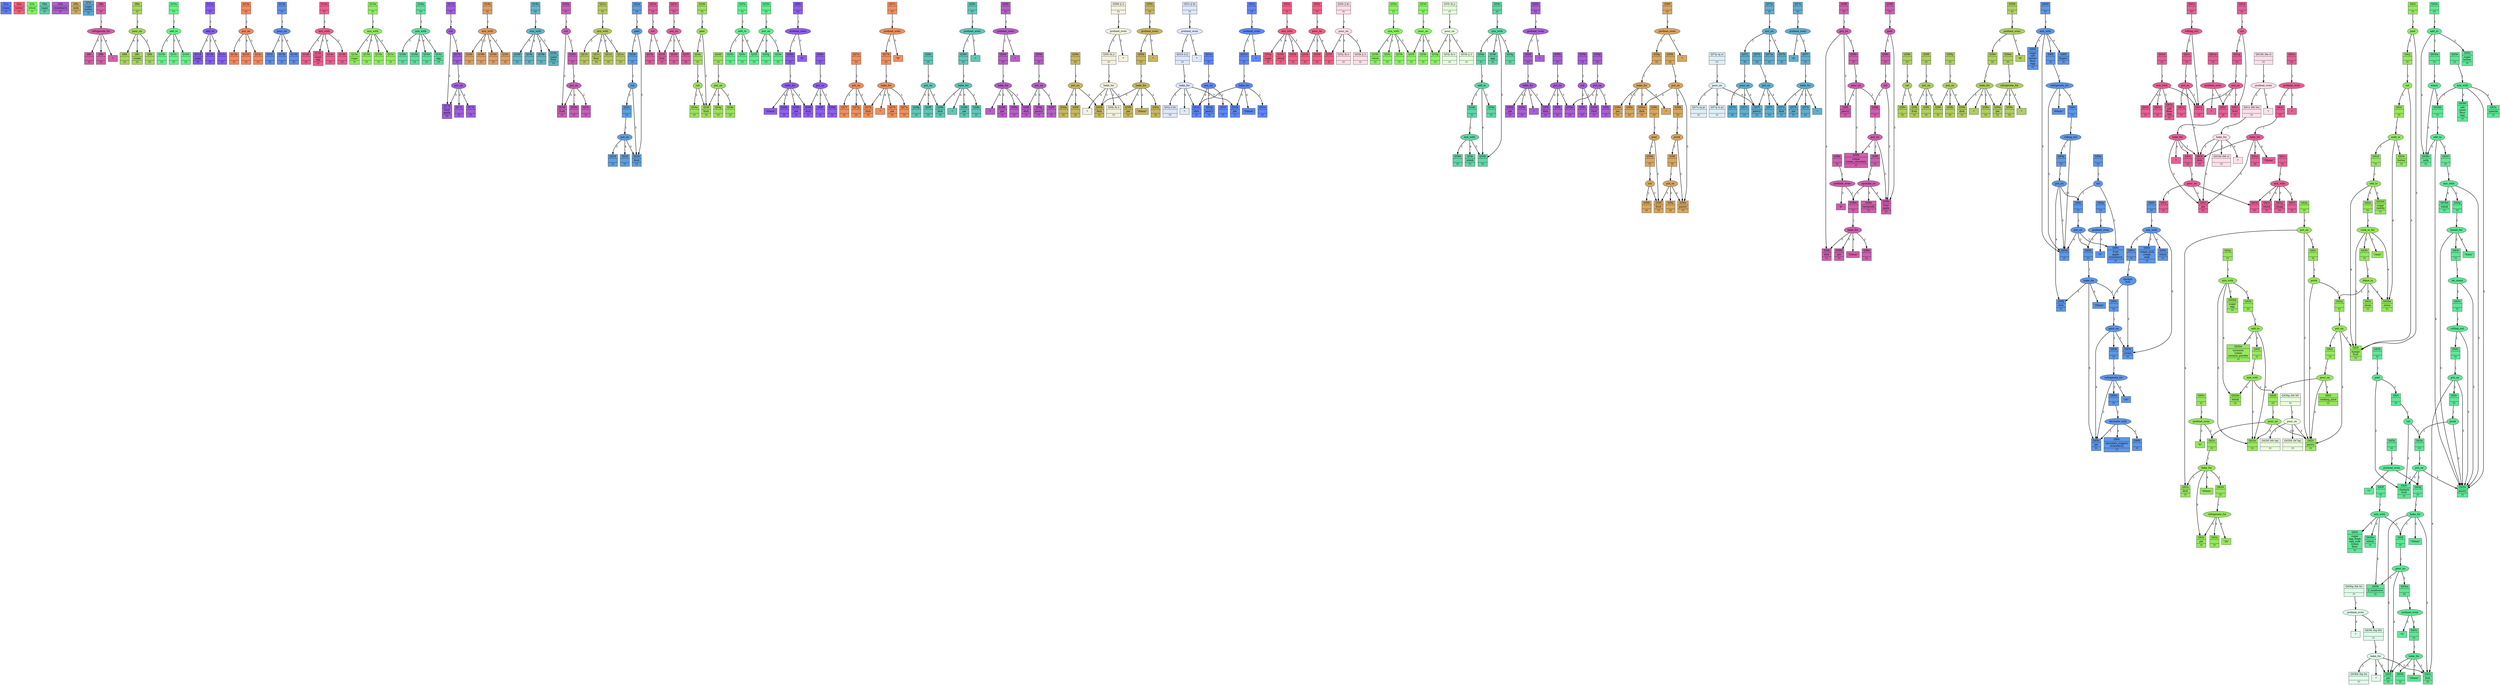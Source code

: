 digraph patterns {
ranksep=0.8;
nodesep=0.2;
graph [compound=true]
{
x1_530 [label="{Q1a|cream|??}"shape="record"style="filled"fillcolor="#5f7fff"]
}
{
x2_563 [label="{Q2a|butter|??}"shape="record"style="filled"fillcolor="#ff5f7f"]
}
{
x3_9 [label="{Q3a|whisk|??}"shape="record"style="filled"fillcolor="#7fff5f"]
}
{
x4_450 [label="{Q4a|sugar|??}"shape="record"style="filled"fillcolor="#5fcfaf"]
}
{
x5_376 [label="{Q5a|strawberry|??}"shape="record"style="filled"fillcolor="#af5fcf"]
}
{
x6_374 [label="{Q6a|milk|??}"shape="record"style="filled"fillcolor="#cfaf5f"]
}
{
x7_451 [label="{Q7a|sugar\nbutter|??}"shape="record"style="filled"fillcolor="#5fa7d7"]
}
{
x8_309 [label="{Q8c||??}"shape="record"style="filled"fillcolor="#d75fa7"]
x8_307 [label="{Q8a||??}"shape="record"style="filled"fillcolor="#d75fa7"]
x8_308 [label="{Q8b||??}"shape="record"style="filled"fillcolor="#d75fa7"]
v8_1 [label="*"shape="record"style="filled"fillcolor="#d75fa7"]e8_1 [label="refrigerate_for"shape="oval"style="filled"fillcolor="#d75fa7"]
x8_307 -> e8_1:n [label="1"penwidth="2"]
e8_1 -> x8_308:n [label="2"penwidth="2"]
e8_1 -> x8_309 [label="3"penwidth="2"]
e8_1 -> v8_1 [label="4"penwidth="2"]
}
{
x9_442 [label="{Q9d||??}"shape="record"style="filled"fillcolor="#a7d75f"]
x9_441 [label="{Q9c|cream|??}"shape="record"style="filled"fillcolor="#a7d75f"]
x9_440 [label="{Q9b||??}"shape="record"style="filled"fillcolor="#a7d75f"]
x9_439 [label="{Q9a||??}"shape="record"style="filled"fillcolor="#a7d75f"]
e9_1 [label="pour_on"shape="oval"style="filled"fillcolor="#a7d75f"]
x9_439 -> e9_1:n [label="1"penwidth="2"]
e9_1 -> x9_440:n [label="2"penwidth="2"]
e9_1 -> x9_441 [label="3"penwidth="2"]
e9_1 -> x9_442 [label="4"penwidth="2"]
}
{
x10_342 [label="{Q10b||??}"shape="record"style="filled"fillcolor="#5ff787"]
x10_341 [label="{Q10a||??}"shape="record"style="filled"fillcolor="#5ff787"]
x10_343 [label="{Q10c||??}"shape="record"style="filled"fillcolor="#5ff787"]
x10_344 [label="{Q10d||??}"shape="record"style="filled"fillcolor="#5ff787"]
e10_1 [label="add_to"shape="oval"style="filled"fillcolor="#5ff787"]
x10_341 -> e10_1:n [label="1"penwidth="2"]
e10_1 -> x10_342:n [label="2"penwidth="2"]
e10_1 -> x10_343 [label="3"penwidth="2"]
e10_1 -> x10_344 [label="4"penwidth="2"]
}
{
x11_365 [label="{Q11d|sugar|??}"shape="record"style="filled"fillcolor="#875ff7"]
x11_363 [label="{Q11a||??}"shape="record"style="filled"fillcolor="#875ff7"]
x11_364 [label="{Q11b||??}"shape="record"style="filled"fillcolor="#875ff7"]
x11_366 [label="{Q11c||??}"shape="record"style="filled"fillcolor="#875ff7"]
e11_1 [label="add_to"shape="oval"style="filled"fillcolor="#875ff7"]
x11_363 -> e11_1:n [label="1"penwidth="2"]
e11_1 -> x11_364:n [label="2"penwidth="2"]
e11_1 -> x11_365 [label="3"penwidth="2"]
e11_1 -> x11_366 [label="4"penwidth="2"]
}
{
x12_666 [label="{Q12b||??}"shape="record"style="filled"fillcolor="#f7875f"]
x12_668 [label="{Q12d||??}"shape="record"style="filled"fillcolor="#f7875f"]
x12_665 [label="{Q12a||??}"shape="record"style="filled"fillcolor="#f7875f"]
x12_667 [label="{Q12c||??}"shape="record"style="filled"fillcolor="#f7875f"]
e12_1 [label="put_on"shape="oval"style="filled"fillcolor="#f7875f"]
x12_665 -> e12_1:n [label="1"penwidth="2"]
e12_1 -> x12_666:n [label="2"penwidth="2"]
e12_1 -> x12_667 [label="3"penwidth="2"]
e12_1 -> x12_668 [label="4"penwidth="2"]
}
{
x13_389 [label="{Q13c||??}"shape="record"style="filled"fillcolor="#5f8fef"]
x13_388 [label="{Q13b||??}"shape="record"style="filled"fillcolor="#5f8fef"]
x13_387 [label="{Q13a||??}"shape="record"style="filled"fillcolor="#5f8fef"]
x13_390 [label="{Q13d||??}"shape="record"style="filled"fillcolor="#5f8fef"]
e13_1 [label="pour_on"shape="oval"style="filled"fillcolor="#5f8fef"]
x13_387 -> e13_1:n [label="1"penwidth="2"]
e13_1 -> x13_388:n [label="2"penwidth="2"]
e13_1 -> x13_389 [label="3"penwidth="2"]
e13_1 -> x13_390 [label="4"penwidth="2"]
}
{
x14_194 [label="{Q14d||??}"shape="record"style="filled"fillcolor="#ef5f8f"]
x14_191 [label="{Q14a||??}"shape="record"style="filled"fillcolor="#ef5f8f"]
x14_193 [label="{Q14e|sugar\negg|??}"shape="record"style="filled"fillcolor="#ef5f8f"]
x14_190 [label="{Q14c||??}"shape="record"style="filled"fillcolor="#ef5f8f"]
x14_192 [label="{Q14b||??}"shape="record"style="filled"fillcolor="#ef5f8f"]
e14_1 [label="mix_with"shape="oval"style="filled"fillcolor="#ef5f8f"]
x14_191 -> e14_1:n [label="1"penwidth="2"]
e14_1 -> x14_192:n [label="2"penwidth="2"]
e14_1 -> x14_193 [label="3"penwidth="2"]
e14_1 -> x14_190 [label="4"penwidth="2"]
e14_1 -> x14_194 [label="5"penwidth="2"]
}
{
x15_1 [label="{Q15e|sugar|??}"shape="record"style="filled"fillcolor="#8fef5f"]
x15_9 [label="{Q15d||??}"shape="record"style="filled"fillcolor="#8fef5f"]
x15_7 [label="{Q15b||??}"shape="record"style="filled"fillcolor="#8fef5f"]
x15_8 [label="{Q15c||??}"shape="record"style="filled"fillcolor="#8fef5f"]
x15_6 [label="{Q15a||??}"shape="record"style="filled"fillcolor="#8fef5f"]
e15_1 [label="mix_with"shape="oval"style="filled"fillcolor="#8fef5f"]
x15_6 -> e15_1:n [label="1"penwidth="2"]
e15_1 -> x15_7:n [label="2"penwidth="2"]
e15_1 -> x15_1 [label="3"penwidth="2"]
e15_1 -> x15_8 [label="4"penwidth="2"]
e15_1 -> x15_9 [label="5"penwidth="2"]
}
{
x16_15 [label="{Q16b||??}"shape="record"style="filled"fillcolor="#5fdf9f"]
x16_18 [label="{Q16e||??}"shape="record"style="filled"fillcolor="#5fdf9f"]
x16_17 [label="{Q16d||??}"shape="record"style="filled"fillcolor="#5fdf9f"]
x16_16 [label="{Q16c|egg|??}"shape="record"style="filled"fillcolor="#5fdf9f"]
x16_14 [label="{Q16a||??}"shape="record"style="filled"fillcolor="#5fdf9f"]
e16_1 [label="mix_with"shape="oval"style="filled"fillcolor="#5fdf9f"]
x16_14 -> e16_1:n [label="1"penwidth="2"]
e16_1 -> x16_15:n [label="2"penwidth="2"]
e16_1 -> x16_16 [label="3"penwidth="2"]
e16_1 -> x16_17 [label="4"penwidth="2"]
e16_1 -> x16_18 [label="5"penwidth="2"]
}
{
x17_704 [label="{Q17c||??}"shape="record"style="filled"fillcolor="#9f5fdf"]
x17_502 [label="{Q17d|fruit\napple|??}"shape="record"style="filled"fillcolor="#9f5fdf"]
x17_562 [label="{Q17b||??}"shape="record"style="filled"fillcolor="#9f5fdf"]
x17_561 [label="{Q17a||??}"shape="record"style="filled"fillcolor="#9f5fdf"]
x17_705 [label="{Q17e||??}"shape="record"style="filled"fillcolor="#9f5fdf"]
e17_1 [label="put_on"shape="oval"style="filled"fillcolor="#9f5fdf"]
x17_562 -> e17_1:n [label="1"penwidth="2"]
e17_1 -> x17_704:n [label="2"penwidth="2"]
e17_1 -> x17_502 [label="3"penwidth="2"]
e17_1 -> x17_705 [label="4"penwidth="2"]
e17_2 [label="cut"shape="oval"style="filled"fillcolor="#9f5fdf"]
x17_561 -> e17_2:n [label="1"penwidth="2"]
e17_2 -> x17_562:n [label="2"penwidth="2"]
e17_2 -> x17_502 [label="3"penwidth="2"]
}
{
x18_154 [label="{Q18e||??}"shape="record"style="filled"fillcolor="#df9f5f"]
x18_151 [label="{Q18b||??}"shape="record"style="filled"fillcolor="#df9f5f"]
x18_153 [label="{Q18d||??}"shape="record"style="filled"fillcolor="#df9f5f"]
x18_152 [label="{Q18c||??}"shape="record"style="filled"fillcolor="#df9f5f"]
x18_150 [label="{Q18a||??}"shape="record"style="filled"fillcolor="#df9f5f"]
e18_1 [label="mix_with"shape="oval"style="filled"fillcolor="#df9f5f"]
x18_150 -> e18_1:n [label="1"penwidth="2"]
e18_1 -> x18_151:n [label="2"penwidth="2"]
e18_1 -> x18_152 [label="3"penwidth="2"]
e18_1 -> x18_153 [label="4"penwidth="2"]
e18_1 -> x18_154 [label="5"penwidth="2"]
}
{
x19_173 [label="{Q19a||??}"shape="record"style="filled"fillcolor="#5fb7c7"]
x19_177 [label="{Q19d||??}"shape="record"style="filled"fillcolor="#5fb7c7"]
x19_176 [label="{Q19c||??}"shape="record"style="filled"fillcolor="#5fb7c7"]
x19_174 [label="{Q19b||??}"shape="record"style="filled"fillcolor="#5fb7c7"]
x19_175 [label="{Q19e|sugar\nflour|??}"shape="record"style="filled"fillcolor="#5fb7c7"]
e19_1 [label="mix_with"shape="oval"style="filled"fillcolor="#5fb7c7"]
x19_173 -> e19_1:n [label="1"penwidth="2"]
e19_1 -> x19_174:n [label="2"penwidth="2"]
e19_1 -> x19_175 [label="3"penwidth="2"]
e19_1 -> x19_176 [label="4"penwidth="2"]
e19_1 -> x19_177 [label="5"penwidth="2"]
}
{
x20_10 [label="{Q20d|fruit|??}"shape="record"style="filled"fillcolor="#c75fb7"]
x20_13 [label="{Q20a||??}"shape="record"style="filled"fillcolor="#c75fb7"]
x20_30 [label="{Q20e||??}"shape="record"style="filled"fillcolor="#c75fb7"]
x20_14 [label="{Q20b||??}"shape="record"style="filled"fillcolor="#c75fb7"]
x20_29 [label="{Q20c||??}"shape="record"style="filled"fillcolor="#c75fb7"]
e20_1 [label="cut"shape="oval"style="filled"fillcolor="#c75fb7"]
x20_13 -> e20_1:n [label="1"penwidth="2"]
e20_1 -> x20_14:n [label="2"penwidth="2"]
e20_1 -> x20_10 [label="3"penwidth="2"]
e20_2 [label="put_on"shape="oval"style="filled"fillcolor="#c75fb7"]
x20_14 -> e20_2:n [label="1"penwidth="2"]
e20_2 -> x20_29:n [label="2"penwidth="2"]
e20_2 -> x20_10 [label="3"penwidth="2"]
e20_2 -> x20_30 [label="4"penwidth="2"]
}
{
x21_10 [label="{Q21a||??}"shape="record"style="filled"fillcolor="#b7c75f"]
x21_11 [label="{Q21b||??}"shape="record"style="filled"fillcolor="#b7c75f"]
x21_12 [label="{Q21c|flour|??}"shape="record"style="filled"fillcolor="#b7c75f"]
x21_13 [label="{Q21d||??}"shape="record"style="filled"fillcolor="#b7c75f"]
x21_14 [label="{Q21e||??}"shape="record"style="filled"fillcolor="#b7c75f"]
e21_1 [label="mix_with"shape="oval"style="filled"fillcolor="#b7c75f"]
x21_10 -> e21_1:n [label="1"penwidth="2"]
e21_1 -> x21_11:n [label="2"penwidth="2"]
e21_1 -> x21_12 [label="3"penwidth="2"]
e21_1 -> x21_13 [label="4"penwidth="2"]
e21_1 -> x21_14 [label="5"penwidth="2"]
}
{
x22_478 [label="{Q22a||??}"shape="record"style="filled"fillcolor="#5f9fdf"]
x22_580 [label="{Q22d||??}"shape="record"style="filled"fillcolor="#5f9fdf"]
x22_581 [label="{Q22f||??}"shape="record"style="filled"fillcolor="#5f9fdf"]
x22_479 [label="{Q22b||??}"shape="record"style="filled"fillcolor="#5f9fdf"]
x22_546 [label="{Q22c||??}"shape="record"style="filled"fillcolor="#5f9fdf"]
x22_480 [label="{Q22e|fruit|??}"shape="record"style="filled"fillcolor="#5f9fdf"]
e22_1 [label="peel"shape="oval"style="filled"fillcolor="#5f9fdf"]
x22_478 -> e22_1:n [label="1"penwidth="2"]
e22_1 -> x22_479:n [label="2"penwidth="2"]
e22_1 -> x22_480 [label="3"penwidth="2"]
e22_2 [label="put_on"shape="oval"style="filled"fillcolor="#5f9fdf"]
x22_546 -> e22_2:n [label="1"penwidth="2"]
e22_2 -> x22_580:n [label="2"penwidth="2"]
e22_2 -> x22_480 [label="3"penwidth="2"]
e22_2 -> x22_581 [label="4"penwidth="2"]
e22_3 [label="cut"shape="oval"style="filled"fillcolor="#5f9fdf"]
x22_479 -> e22_3:n [label="1"penwidth="2"]
e22_3 -> x22_546:n [label="2"penwidth="2"]
e22_3 -> x22_480 [label="3"penwidth="2"]
}
{
x23_41 [label="{Q23a||??}"shape="record"style="filled"fillcolor="#df5f9f"]
x23_42 [label="{Q23b||??}"shape="record"style="filled"fillcolor="#df5f9f"]
x23_65 [label="{Q23d||??}"shape="record"style="filled"fillcolor="#df5f9f"]
x23_66 [label="{Q23f||??}"shape="record"style="filled"fillcolor="#df5f9f"]
x23_64 [label="{Q23c||??}"shape="record"style="filled"fillcolor="#df5f9f"]
x23_29 [label="{Q23e|fruit|??}"shape="record"style="filled"fillcolor="#df5f9f"]
e23_1 [label="put_on"shape="oval"style="filled"fillcolor="#df5f9f"]
x23_64 -> e23_1:n [label="1"penwidth="2"]
e23_1 -> x23_65:n [label="2"penwidth="2"]
e23_1 -> x23_29 [label="3"penwidth="2"]
e23_1 -> x23_66 [label="4"penwidth="2"]
e23_2 [label="cut"shape="oval"style="filled"fillcolor="#df5f9f"]
x23_41 -> e23_2:n [label="1"penwidth="2"]
e23_2 -> x23_42:n [label="2"penwidth="2"]
e23_2 -> x23_29 [label="3"penwidth="2"]
}
{
x24_492 [label="{Q24b||??}"shape="record"style="filled"fillcolor="#9fdf5f"]
x24_493 [label="{Q24c||??}"shape="record"style="filled"fillcolor="#9fdf5f"]
x24_697 [label="{Q24d||??}"shape="record"style="filled"fillcolor="#9fdf5f"]
x24_699 [label="{Q24g||??}"shape="record"style="filled"fillcolor="#9fdf5f"]
x24_494 [label="{Q24f|fruit|??}"shape="record"style="filled"fillcolor="#9fdf5f"]
x24_560 [label="{Q24a||??}"shape="record"style="filled"fillcolor="#9fdf5f"]
x24_698 [label="{Q24e||??}"shape="record"style="filled"fillcolor="#9fdf5f"]
e24_1 [label="put_on"shape="oval"style="filled"fillcolor="#9fdf5f"]
x24_697 -> e24_1:n [label="1"penwidth="2"]
e24_1 -> x24_698:n [label="2"penwidth="2"]
e24_1 -> x24_494 [label="3"penwidth="2"]
e24_1 -> x24_699 [label="4"penwidth="2"]
e24_2 [label="cut"shape="oval"style="filled"fillcolor="#9fdf5f"]
x24_493 -> e24_2:n [label="1"penwidth="2"]
e24_2 -> x24_560:n [label="2"penwidth="2"]
e24_2 -> x24_494 [label="3"penwidth="2"]
e24_3 [label="peel"shape="oval"style="filled"fillcolor="#9fdf5f"]
x24_492 -> e24_3:n [label="1"penwidth="2"]
e24_3 -> x24_493:n [label="2"penwidth="2"]
e24_3 -> x24_494 [label="3"penwidth="2"]
}
{
x25_592 [label="{Q25g||??}"shape="record"style="filled"fillcolor="#5fef8f"]
x25_331 [label="{Q25b||??}"shape="record"style="filled"fillcolor="#5fef8f"]
x25_332 [label="{Q25c||??}"shape="record"style="filled"fillcolor="#5fef8f"]
x25_333 [label="{Q25f||??}"shape="record"style="filled"fillcolor="#5fef8f"]
x25_590 [label="{Q25d||??}"shape="record"style="filled"fillcolor="#5fef8f"]
x25_330 [label="{Q25a||??}"shape="record"style="filled"fillcolor="#5fef8f"]
x25_591 [label="{Q25e||??}"shape="record"style="filled"fillcolor="#5fef8f"]
e25_1 [label="put_on"shape="oval"style="filled"fillcolor="#5fef8f"]
x25_590 -> e25_1:n [label="1"penwidth="2"]
e25_1 -> x25_591:n [label="2"penwidth="2"]
e25_1 -> x25_333 [label="3"penwidth="2"]
e25_1 -> x25_592 [label="4"penwidth="2"]
e25_2 [label="add_to"shape="oval"style="filled"fillcolor="#5fef8f"]
x25_330 -> e25_2:n [label="1"penwidth="2"]
e25_2 -> x25_331:n [label="2"penwidth="2"]
e25_2 -> x25_332 [label="3"penwidth="2"]
e25_2 -> x25_333 [label="4"penwidth="2"]
}
{
x26_291 [label="{Q26h|dish|??}"shape="record"style="filled"fillcolor="#8f5fef"]
x26_289 [label="{Q26d||??}"shape="record"style="filled"fillcolor="#8f5fef"]
x26_290 [label="{Q26a||??}"shape="record"style="filled"fillcolor="#8f5fef"]
x26_730 [label="{Q26f||??}"shape="record"style="filled"fillcolor="#8f5fef"]
x26_525 [label="{Q26c||??}"shape="record"style="filled"fillcolor="#8f5fef"]
x26_292 [label="{Q26b|pie|??}"shape="record"style="filled"fillcolor="#8f5fef"]
x26_729 [label="{Q26e||??}"shape="record"style="filled"fillcolor="#8f5fef"]
x26_731 [label="{Q26g||??}"shape="record"style="filled"fillcolor="#8f5fef"]
v26_1 [label="\"20min\""shape="record"style="filled"fillcolor="#8f5fef"]e26_1 [label="bake_for"shape="oval"style="filled"fillcolor="#8f5fef"]
x26_289 -> e26_1:n [label="1"penwidth="2"]
e26_1 -> x26_290:n [label="2"penwidth="2"]
e26_1 -> x26_291 [label="3"penwidth="2"]
e26_1 -> v26_1 [label="4"penwidth="2"]
e26_1 -> x26_292 [label="5"penwidth="2"]
e26_2 [label="put_on"shape="oval"style="filled"fillcolor="#8f5fef"]
x26_729 -> e26_2:n [label="1"penwidth="2"]
e26_2 -> x26_730:n [label="2"penwidth="2"]
e26_2 -> x26_731 [label="3"penwidth="2"]
e26_2 -> x26_291 [label="4"penwidth="2"]
v26_2 [label="\"6\""shape="record"style="filled"fillcolor="#8f5fef"]e26_3 [label="preheat_oven"shape="oval"style="filled"fillcolor="#8f5fef"]
x26_525 -> e26_3:n [label="1"penwidth="2"]
e26_3 -> x26_289:n [label="2"penwidth="2"]
e26_3 -> v26_2 [label="3"penwidth="2"]
}
{
x27_15 [label="{Q27b|pie|??}"shape="record"style="filled"fillcolor="#ef8f5f"]
x27_25 [label="{Q27c||??}"shape="record"style="filled"fillcolor="#ef8f5f"]
x27_77 [label="{Q27g||??}"shape="record"style="filled"fillcolor="#ef8f5f"]
x27_13 [label="{Q27d||??}"shape="record"style="filled"fillcolor="#ef8f5f"]
x27_3 [label="{Q27h|dish|??}"shape="record"style="filled"fillcolor="#ef8f5f"]
x27_75 [label="{Q27e||??}"shape="record"style="filled"fillcolor="#ef8f5f"]
x27_14 [label="{Q27a||??}"shape="record"style="filled"fillcolor="#ef8f5f"]
x27_76 [label="{Q27f||??}"shape="record"style="filled"fillcolor="#ef8f5f"]
e27_1 [label="put_on"shape="oval"style="filled"fillcolor="#ef8f5f"]
x27_75 -> e27_1:n [label="1"penwidth="2"]
e27_1 -> x27_76:n [label="2"penwidth="2"]
e27_1 -> x27_77 [label="3"penwidth="2"]
e27_1 -> x27_3 [label="4"penwidth="2"]
v27_1 [label="\"6\""shape="record"style="filled"fillcolor="#ef8f5f"]e27_2 [label="preheat_oven"shape="oval"style="filled"fillcolor="#ef8f5f"]
x27_25 -> e27_2:n [label="1"penwidth="2"]
e27_2 -> x27_13:n [label="2"penwidth="2"]
e27_2 -> v27_1 [label="3"penwidth="2"]
v27_2 [label="*"shape="record"style="filled"fillcolor="#ef8f5f"]e27_3 [label="bake_for"shape="oval"style="filled"fillcolor="#ef8f5f"]
x27_13 -> e27_3:n [label="1"penwidth="2"]
e27_3 -> x27_14:n [label="2"penwidth="2"]
e27_3 -> x27_3 [label="3"penwidth="2"]
e27_3 -> v27_2 [label="4"penwidth="2"]
e27_3 -> x27_15 [label="5"penwidth="2"]
}
{
x28_10 [label="{Q28b|pie|??}"shape="record"style="filled"fillcolor="#5fc7b7"]
x28_9 [label="{Q28h|dish|??}"shape="record"style="filled"fillcolor="#5fc7b7"]
x28_7 [label="{Q28d||??}"shape="record"style="filled"fillcolor="#5fc7b7"]
x28_8 [label="{Q28a||??}"shape="record"style="filled"fillcolor="#5fc7b7"]
x28_35 [label="{Q28e||??}"shape="record"style="filled"fillcolor="#5fc7b7"]
x28_21 [label="{Q28c||??}"shape="record"style="filled"fillcolor="#5fc7b7"]
x28_37 [label="{Q28g||??}"shape="record"style="filled"fillcolor="#5fc7b7"]
x28_36 [label="{Q28f||??}"shape="record"style="filled"fillcolor="#5fc7b7"]
v28_1 [label="*"shape="record"style="filled"fillcolor="#5fc7b7"]e28_1 [label="preheat_oven"shape="oval"style="filled"fillcolor="#5fc7b7"]
x28_21 -> e28_1:n [label="1"penwidth="2"]
e28_1 -> x28_7:n [label="2"penwidth="2"]
e28_1 -> v28_1 [label="3"penwidth="2"]
e28_2 [label="put_on"shape="oval"style="filled"fillcolor="#5fc7b7"]
x28_35 -> e28_2:n [label="1"penwidth="2"]
e28_2 -> x28_36:n [label="2"penwidth="2"]
e28_2 -> x28_37 [label="3"penwidth="2"]
e28_2 -> x28_9 [label="4"penwidth="2"]
v28_2 [label="*"shape="record"style="filled"fillcolor="#5fc7b7"]e28_3 [label="bake_for"shape="oval"style="filled"fillcolor="#5fc7b7"]
x28_7 -> e28_3:n [label="1"penwidth="2"]
e28_3 -> x28_8:n [label="2"penwidth="2"]
e28_3 -> x28_9 [label="3"penwidth="2"]
e28_3 -> v28_2 [label="4"penwidth="2"]
e28_3 -> x28_10 [label="5"penwidth="2"]
}
{
x29_22 [label="{Q29c||??}"shape="record"style="filled"fillcolor="#b75fc7"]
x29_19 [label="{Q29g|pastry|??}"shape="record"style="filled"fillcolor="#b75fc7"]
x29_1 [label="{Q29h|dish|??}"shape="record"style="filled"fillcolor="#b75fc7"]
x29_5 [label="{Q29d||??}"shape="record"style="filled"fillcolor="#b75fc7"]
x29_63 [label="{Q29e||??}"shape="record"style="filled"fillcolor="#b75fc7"]
x29_7 [label="{Q29b|pie|??}"shape="record"style="filled"fillcolor="#b75fc7"]
x29_64 [label="{Q29f||??}"shape="record"style="filled"fillcolor="#b75fc7"]
x29_6 [label="{Q29a||??}"shape="record"style="filled"fillcolor="#b75fc7"]
v29_1 [label="*"shape="record"style="filled"fillcolor="#b75fc7"]e29_1 [label="bake_for"shape="oval"style="filled"fillcolor="#b75fc7"]
x29_5 -> e29_1:n [label="1"penwidth="2"]
e29_1 -> x29_6:n [label="2"penwidth="2"]
e29_1 -> x29_1 [label="3"penwidth="2"]
e29_1 -> v29_1 [label="4"penwidth="2"]
e29_1 -> x29_7 [label="5"penwidth="2"]
e29_2 [label="put_on"shape="oval"style="filled"fillcolor="#b75fc7"]
x29_63 -> e29_2:n [label="1"penwidth="2"]
e29_2 -> x29_64:n [label="2"penwidth="2"]
e29_2 -> x29_19 [label="3"penwidth="2"]
e29_2 -> x29_1 [label="4"penwidth="2"]
v29_2 [label="*"shape="record"style="filled"fillcolor="#b75fc7"]e29_3 [label="preheat_oven"shape="oval"style="filled"fillcolor="#b75fc7"]
x29_22 -> e29_3:n [label="1"penwidth="2"]
e29_3 -> x29_5:n [label="2"penwidth="2"]
e29_3 -> v29_2 [label="3"penwidth="2"]
}
{
x30_15 [label="{Q30b|pie|??}"shape="record"style="filled"fillcolor="#c7b75f"]
x30_45 [label="{Q30g||??}"shape="record"style="filled"fillcolor="#c7b75f"]
x30_25 [label="{Q30c||??}"shape="record"style="filled"fillcolor="#c7b75f"]
x30_47 [label="{Q30i (k j)||??}"shape="record"style="filled"fillcolor="#f4f1df"]
x30_44 [label="{Q30f||??}"shape="record"style="filled"fillcolor="#c7b75f"]
x30_46 [label="{Q30j (k i)||??}"shape="record"style="filled"fillcolor="#f4f1df"]
x30_13 [label="{Q30d||??}"shape="record"style="filled"fillcolor="#c7b75f"]
x30_3 [label="{Q30h|dish|??}"shape="record"style="filled"fillcolor="#c7b75f"]
x30_14 [label="{Q30a||??}"shape="record"style="filled"fillcolor="#c7b75f"]
x30_48 [label="{Q30k (j i)||??}"shape="record"style="filled"fillcolor="#f4f1df"]
x30_43 [label="{Q30e||??}"shape="record"style="filled"fillcolor="#c7b75f"]
e30_1 [label="put_on"shape="oval"style="filled"fillcolor="#c7b75f"]
x30_43 -> e30_1:n [label="1"penwidth="2"]
e30_1 -> x30_44:n [label="2"penwidth="2"]
e30_1 -> x30_45 [label="3"penwidth="2"]
e30_1 -> x30_3 [label="4"penwidth="2"]
v30_1 [label="\"20min\""shape="record"style="filled"fillcolor="#c7b75f"]e30_2 [label="bake_for"shape="oval"style="filled"fillcolor="#c7b75f"]
x30_13 -> e30_2:n [label="1"penwidth="2"]
e30_2 -> x30_14:n [label="2"penwidth="2"]
e30_2 -> x30_3 [label="3"penwidth="2"]
e30_2 -> v30_1 [label="4"penwidth="2"]
e30_2 -> x30_15 [label="5"penwidth="2"]
v30_2 [label="*"shape="record"style="filled"fillcolor="#f4f1df"]e30_3 [label="preheat_oven"shape="oval"style="filled"fillcolor="#f4f1df"]
x30_48 -> e30_3:n [label="1"penwidth="2"]
e30_3 -> x30_47:n [label="2"penwidth="2"]
e30_3 -> v30_2 [label="3"penwidth="2"]
v30_3 [label="*"shape="record"style="filled"fillcolor="#f4f1df"]e30_4 [label="bake_for"shape="oval"style="filled"fillcolor="#f4f1df"]
x30_47 -> e30_4:n [label="1"penwidth="2"]
e30_4 -> x30_46:n [label="2"penwidth="2"]
e30_4 -> x30_3 [label="3"penwidth="2"]
e30_4 -> v30_3 [label="4"penwidth="2"]
e30_4 -> x30_15 [label="5"penwidth="2"]
v30_4 [label="*"shape="record"style="filled"fillcolor="#c7b75f"]e30_5 [label="preheat_oven"shape="oval"style="filled"fillcolor="#c7b75f"]
x30_25 -> e30_5:n [label="1"penwidth="2"]
e30_5 -> x30_13:n [label="2"penwidth="2"]
e30_5 -> v30_4 [label="3"penwidth="2"]
}
{
x31_511 [label="{Q31i (j k)||??}"shape="record"style="filled"fillcolor="#dfe7fe"]
x31_233 [label="{Q31b|pie|??}"shape="record"style="filled"fillcolor="#5f87f7"]
x31_232 [label="{Q31h|dish|??}"shape="record"style="filled"fillcolor="#5f87f7"]
x31_471 [label="{Q31g|pastry|??}"shape="record"style="filled"fillcolor="#5f87f7"]
x31_242 [label="{Q31j (i k)||??}"shape="record"style="filled"fillcolor="#dfe7fe"]
x31_230 [label="{Q31d||??}"shape="record"style="filled"fillcolor="#5f87f7"]
x31_603 [label="{Q31e||??}"shape="record"style="filled"fillcolor="#5f87f7"]
x31_241 [label="{Q31k (i j)||??}"shape="record"style="filled"fillcolor="#dfe7fe"]
x31_506 [label="{Q31c||??}"shape="record"style="filled"fillcolor="#5f87f7"]
x31_604 [label="{Q31f||??}"shape="record"style="filled"fillcolor="#5f87f7"]
x31_231 [label="{Q31a||??}"shape="record"style="filled"fillcolor="#5f87f7"]
v31_1 [label="*"shape="record"style="filled"fillcolor="#5f87f7"]e31_1 [label="preheat_oven"shape="oval"style="filled"fillcolor="#5f87f7"]
x31_506 -> e31_1:n [label="1"penwidth="2"]
e31_1 -> x31_230:n [label="2"penwidth="2"]
e31_1 -> v31_1 [label="3"penwidth="2"]
v31_2 [label="*"shape="record"style="filled"fillcolor="#dfe7fe"]e31_2 [label="bake_for"shape="oval"style="filled"fillcolor="#dfe7fe"]
x31_241 -> e31_2:n [label="1"penwidth="2"]
e31_2 -> x31_242:n [label="2"penwidth="2"]
e31_2 -> x31_232 [label="3"penwidth="2"]
e31_2 -> v31_2 [label="4"penwidth="2"]
e31_2 -> x31_233 [label="5"penwidth="2"]
e31_3 [label="put_on"shape="oval"style="filled"fillcolor="#5f87f7"]
x31_603 -> e31_3:n [label="1"penwidth="2"]
e31_3 -> x31_604:n [label="2"penwidth="2"]
e31_3 -> x31_471 [label="3"penwidth="2"]
e31_3 -> x31_232 [label="4"penwidth="2"]
v31_3 [label="\"20min\""shape="record"style="filled"fillcolor="#5f87f7"]e31_4 [label="bake_for"shape="oval"style="filled"fillcolor="#5f87f7"]
x31_230 -> e31_4:n [label="1"penwidth="2"]
e31_4 -> x31_231:n [label="2"penwidth="2"]
e31_4 -> x31_232 [label="3"penwidth="2"]
e31_4 -> v31_3 [label="4"penwidth="2"]
e31_4 -> x31_233 [label="5"penwidth="2"]
v31_4 [label="*"shape="record"style="filled"fillcolor="#dfe7fe"]e31_5 [label="preheat_oven"shape="oval"style="filled"fillcolor="#dfe7fe"]
x31_511 -> e31_5:n [label="1"penwidth="2"]
e31_5 -> x31_241:n [label="2"penwidth="2"]
e31_5 -> v31_4 [label="3"penwidth="2"]
}
{
x32_392 [label="{Q32f||??}"shape="record"style="filled"fillcolor="#f75f87"]
x32_118 [label="{Q32b||??}"shape="record"style="filled"fillcolor="#f75f87"]
x32_403 [label="{Q32i (j k)||??}"shape="record"style="filled"fillcolor="#fedfe7"]
x32_391 [label="{Q32d||??}"shape="record"style="filled"fillcolor="#f75f87"]
x32_117 [label="{Q32a||??}"shape="record"style="filled"fillcolor="#f75f87"]
x32_120 [label="{Q32e||??}"shape="record"style="filled"fillcolor="#f75f87"]
x32_91 [label="{Q32c||??}"shape="record"style="filled"fillcolor="#f75f87"]
x32_119 [label="{Q32g|sugar|??}"shape="record"style="filled"fillcolor="#f75f87"]
x32_93 [label="{Q32h|whisk|??}"shape="record"style="filled"fillcolor="#f75f87"]
x32_405 [label="{Q32j (k i)||??}"shape="record"style="filled"fillcolor="#fedfe7"]
x32_404 [label="{Q32k (j i)||??}"shape="record"style="filled"fillcolor="#fedfe7"]
e32_1 [label="pour_on"shape="oval"style="filled"fillcolor="#f75f87"]
x32_91 -> e32_1:n [label="1"penwidth="2"]
e32_1 -> x32_391:n [label="2"penwidth="2"]
e32_1 -> x32_120 [label="3"penwidth="2"]
e32_1 -> x32_392 [label="4"penwidth="2"]
e32_2 [label="pour_on"shape="oval"style="filled"fillcolor="#fedfe7"]
x32_403 -> e32_2:n [label="1"penwidth="2"]
e32_2 -> x32_404:n [label="2"penwidth="2"]
e32_2 -> x32_405 [label="3"penwidth="2"]
e32_2 -> x32_392 [label="4"penwidth="2"]
e32_3 [label="mix_with"shape="oval"style="filled"fillcolor="#f75f87"]
x32_117 -> e32_3:n [label="1"penwidth="2"]
e32_3 -> x32_118:n [label="2"penwidth="2"]
e32_3 -> x32_119 [label="3"penwidth="2"]
e32_3 -> x32_93 [label="4"penwidth="2"]
e32_3 -> x32_120 [label="5"penwidth="2"]
}
{
x33_133 [label="{Q33a||??}"shape="record"style="filled"fillcolor="#87f75f"]
x33_397 [label="{Q33e||??}"shape="record"style="filled"fillcolor="#87f75f"]
x33_411 [label="{Q33i (k j)||??}"shape="record"style="filled"fillcolor="#e7fedf"]
x33_412 [label="{Q33j (k i)||??}"shape="record"style="filled"fillcolor="#e7fedf"]
x33_136 [label="{Q33f||??}"shape="record"style="filled"fillcolor="#87f75f"]
x33_135 [label="{Q33c||??}"shape="record"style="filled"fillcolor="#87f75f"]
x33_134 [label="{Q33b||??}"shape="record"style="filled"fillcolor="#87f75f"]
x33_112 [label="{Q33h|whisk|??}"shape="record"style="filled"fillcolor="#87f75f"]
x33_398 [label="{Q33g||??}"shape="record"style="filled"fillcolor="#87f75f"]
x33_413 [label="{Q33k (j i)||??}"shape="record"style="filled"fillcolor="#e7fedf"]
x33_396 [label="{Q33d||??}"shape="record"style="filled"fillcolor="#87f75f"]
e33_1 [label="pour_on"shape="oval"style="filled"fillcolor="#e7fedf"]
x33_411 -> e33_1:n [label="1"penwidth="2"]
e33_1 -> x33_412:n [label="2"penwidth="2"]
e33_1 -> x33_413 [label="3"penwidth="2"]
e33_1 -> x33_398 [label="4"penwidth="2"]
e33_2 [label="mix_with"shape="oval"style="filled"fillcolor="#87f75f"]
x33_133 -> e33_2:n [label="1"penwidth="2"]
e33_2 -> x33_134:n [label="2"penwidth="2"]
e33_2 -> x33_135 [label="3"penwidth="2"]
e33_2 -> x33_112 [label="4"penwidth="2"]
e33_2 -> x33_136 [label="5"penwidth="2"]
e33_3 [label="pour_on"shape="oval"style="filled"fillcolor="#87f75f"]
x33_396 -> e33_3:n [label="1"penwidth="2"]
e33_3 -> x33_397:n [label="2"penwidth="2"]
e33_3 -> x33_136 [label="3"penwidth="2"]
e33_3 -> x33_398 [label="4"penwidth="2"]
}
{
x34_45 [label="{Q34b||??}"shape="record"style="filled"fillcolor="#5fd7a7"]
x34_78 [label="{Q34e||??}"shape="record"style="filled"fillcolor="#5fd7a7"]
x34_79 [label="{Q34f|egg|??}"shape="record"style="filled"fillcolor="#5fd7a7"]
x34_77 [label="{Q34c||??}"shape="record"style="filled"fillcolor="#5fd7a7"]
x34_47 [label="{Q34h||??}"shape="record"style="filled"fillcolor="#5fd7a7"]
x34_46 [label="{Q34d||??}"shape="record"style="filled"fillcolor="#5fd7a7"]
x34_48 [label="{Q34i|whisk|??}"shape="record"style="filled"fillcolor="#5fd7a7"]
x34_76 [label="{Q34g||??}"shape="record"style="filled"fillcolor="#5fd7a7"]
x34_329 [label="{Q34a||??}"shape="record"style="filled"fillcolor="#5fd7a7"]
e34_1 [label="mix_with"shape="oval"style="filled"fillcolor="#5fd7a7"]
x34_45 -> e34_1:n [label="1"penwidth="2"]
e34_1 -> x34_46:n [label="2"penwidth="2"]
e34_1 -> x34_47 [label="3"penwidth="2"]
e34_1 -> x34_48 [label="4"penwidth="2"]
e34_2 [label="add_to"shape="oval"style="filled"fillcolor="#5fd7a7"]
x34_78 -> e34_2:n [label="1"penwidth="2"]
e34_2 -> x34_45:n [label="2"penwidth="2"]
e34_2 -> x34_329 [label="3"penwidth="2"]
e34_2 -> x34_47 [label="4"penwidth="2"]
e34_3 [label="mix_with"shape="oval"style="filled"fillcolor="#5fd7a7"]
x34_77 -> e34_3:n [label="1"penwidth="2"]
e34_3 -> x34_78:n [label="2"penwidth="2"]
e34_3 -> x34_79 [label="3"penwidth="2"]
e34_3 -> x34_76 [label="4"penwidth="2"]
e34_3 -> x34_47 [label="5"penwidth="2"]
}
{
x35_57 [label="{Q35j||??}"shape="record"style="filled"fillcolor="#a75fd7"]
x35_19 [label="{Q35f||??}"shape="record"style="filled"fillcolor="#a75fd7"]
x35_85 [label="{Q35i||??}"shape="record"style="filled"fillcolor="#a75fd7"]
x35_56 [label="{Q35g||??}"shape="record"style="filled"fillcolor="#a75fd7"]
x35_9 [label="{Q35l|dish|??}"shape="record"style="filled"fillcolor="#a75fd7"]
x35_44 [label="{Q35c||??}"shape="record"style="filled"fillcolor="#a75fd7"]
x35_84 [label="{Q35h||??}"shape="record"style="filled"fillcolor="#a75fd7"]
x35_58 [label="{Q35m||??}"shape="record"style="filled"fillcolor="#a75fd7"]
x35_39 [label="{Q35e||??}"shape="record"style="filled"fillcolor="#a75fd7"]
x35_35 [label="{Q35k|fruit|??}"shape="record"style="filled"fillcolor="#a75fd7"]
x35_21 [label="{Q35d|pie|??}"shape="record"style="filled"fillcolor="#a75fd7"]
x35_43 [label="{Q35b||??}"shape="record"style="filled"fillcolor="#a75fd7"]
x35_20 [label="{Q35a||??}"shape="record"style="filled"fillcolor="#a75fd7"]
e35_1 [label="put_on"shape="oval"style="filled"fillcolor="#a75fd7"]
x35_56 -> e35_1:n [label="1"penwidth="2"]
e35_1 -> x35_57:n [label="2"penwidth="2"]
e35_1 -> x35_35 [label="3"penwidth="2"]
e35_1 -> x35_58 [label="4"penwidth="2"]
v35_1 [label="*"shape="record"style="filled"fillcolor="#a75fd7"]e35_2 [label="preheat_oven"shape="oval"style="filled"fillcolor="#a75fd7"]
x35_39 -> e35_2:n [label="1"penwidth="2"]
e35_2 -> x35_19:n [label="2"penwidth="2"]
e35_2 -> v35_1 [label="3"penwidth="2"]
v35_2 [label="*"shape="record"style="filled"fillcolor="#a75fd7"]e35_3 [label="bake_for"shape="oval"style="filled"fillcolor="#a75fd7"]
x35_19 -> e35_3:n [label="1"penwidth="2"]
e35_3 -> x35_20:n [label="2"penwidth="2"]
e35_3 -> x35_9 [label="3"penwidth="2"]
e35_3 -> v35_2 [label="4"penwidth="2"]
e35_3 -> x35_21 [label="5"penwidth="2"]
e35_4 [label="cut"shape="oval"style="filled"fillcolor="#a75fd7"]
x35_43 -> e35_4:n [label="1"penwidth="2"]
e35_4 -> x35_44:n [label="2"penwidth="2"]
e35_4 -> x35_35 [label="3"penwidth="2"]
e35_5 [label="put_on"shape="oval"style="filled"fillcolor="#a75fd7"]
x35_84 -> e35_5:n [label="1"penwidth="2"]
e35_5 -> x35_85:n [label="2"penwidth="2"]
e35_5 -> x35_58 [label="3"penwidth="2"]
e35_5 -> x35_9 [label="4"penwidth="2"]
}
{
x36_504 [label="{Q36f||??}"shape="record"style="filled"fillcolor="#d7a75f"]
x36_222 [label="{Q36g||??}"shape="record"style="filled"fillcolor="#d7a75f"]
x36_476 [label="{Q36d||??}"shape="record"style="filled"fillcolor="#d7a75f"]
x36_224 [label="{Q36m|dish|??}"shape="record"style="filled"fillcolor="#d7a75f"]
x36_571 [label="{Q36j||??}"shape="record"style="filled"fillcolor="#d7a75f"]
x36_225 [label="{Q36e|pie|??}"shape="record"style="filled"fillcolor="#d7a75f"]
x36_207 [label="{Q36k||??}"shape="record"style="filled"fillcolor="#d7a75f"]
x36_208 [label="{Q36i||??}"shape="record"style="filled"fillcolor="#d7a75f"]
x36_209 [label="{Q36n|pastry|??}"shape="record"style="filled"fillcolor="#d7a75f"]
x36_223 [label="{Q36a||??}"shape="record"style="filled"fillcolor="#d7a75f"]
x36_475 [label="{Q36c||??}"shape="record"style="filled"fillcolor="#d7a75f"]
x36_543 [label="{Q36b||??}"shape="record"style="filled"fillcolor="#d7a75f"]
x36_593 [label="{Q36h||??}"shape="record"style="filled"fillcolor="#d7a75f"]
x36_477 [label="{Q36l|fruit|??}"shape="record"style="filled"fillcolor="#d7a75f"]
e36_1 [label="peel"shape="oval"style="filled"fillcolor="#d7a75f"]
x36_475 -> e36_1:n [label="1"penwidth="2"]
e36_1 -> x36_476:n [label="2"penwidth="2"]
e36_1 -> x36_477 [label="3"penwidth="2"]
e36_2 [label="put_on"shape="oval"style="filled"fillcolor="#d7a75f"]
x36_208 -> e36_2:n [label="1"penwidth="2"]
e36_2 -> x36_571:n [label="2"penwidth="2"]
e36_2 -> x36_477 [label="3"penwidth="2"]
e36_2 -> x36_209 [label="4"penwidth="2"]
v36_1 [label="*"shape="record"style="filled"fillcolor="#d7a75f"]e36_3 [label="bake_for"shape="oval"style="filled"fillcolor="#d7a75f"]
x36_222 -> e36_3:n [label="1"penwidth="2"]
e36_3 -> x36_223:n [label="2"penwidth="2"]
e36_3 -> x36_224 [label="3"penwidth="2"]
e36_3 -> v36_1 [label="4"penwidth="2"]
e36_3 -> x36_225 [label="5"penwidth="2"]
e36_4 [label="cut"shape="oval"style="filled"fillcolor="#d7a75f"]
x36_476 -> e36_4:n [label="1"penwidth="2"]
e36_4 -> x36_543:n [label="2"penwidth="2"]
e36_4 -> x36_477 [label="3"penwidth="2"]
e36_5 [label="prick"shape="oval"style="filled"fillcolor="#d7a75f"]
x36_207 -> e36_5:n [label="1"penwidth="2"]
e36_5 -> x36_208:n [label="2"penwidth="2"]
e36_5 -> x36_209 [label="3"penwidth="2"]
e36_6 [label="put_on"shape="oval"style="filled"fillcolor="#d7a75f"]
x36_593 -> e36_6:n [label="1"penwidth="2"]
e36_6 -> x36_207:n [label="2"penwidth="2"]
e36_6 -> x36_209 [label="3"penwidth="2"]
e36_6 -> x36_224 [label="4"penwidth="2"]
v36_2 [label="*"shape="record"style="filled"fillcolor="#d7a75f"]e36_7 [label="preheat_oven"shape="oval"style="filled"fillcolor="#d7a75f"]
x36_504 -> e36_7:n [label="1"penwidth="2"]
e36_7 -> x36_222:n [label="2"penwidth="2"]
e36_7 -> v36_2 [label="3"penwidth="2"]
}
{
x37_647 [label="{Q37i||??}"shape="record"style="filled"fillcolor="#5fafcf"]
x37_416 [label="{Q37d||??}"shape="record"style="filled"fillcolor="#5fafcf"]
x37_257 [label="{Q37f||??}"shape="record"style="filled"fillcolor="#5fafcf"]
x37_625 [label="{Q37m||??}"shape="record"style="filled"fillcolor="#5fafcf"]
x37_260 [label="{Q37b|pie|??}"shape="record"style="filled"fillcolor="#5fafcf"]
x37_402 [label="{Q37l|pastry|??}"shape="record"style="filled"fillcolor="#5fafcf"]
x37_400 [label="{Q37o (q p)||??}"shape="record"style="filled"fillcolor="#dfeff6"]
x37_623 [label="{Q37g||??}"shape="record"style="filled"fillcolor="#5fafcf"]
x37_646 [label="{Q37h||??}"shape="record"style="filled"fillcolor="#5fafcf"]
x37_414 [label="{Q37j||??}"shape="record"style="filled"fillcolor="#5fafcf"]
x37_258 [label="{Q37a||??}"shape="record"style="filled"fillcolor="#5fafcf"]
x37_516 [label="{Q37e||??}"shape="record"style="filled"fillcolor="#5fafcf"]
x37_399 [label="{Q37p (q o)||??}"shape="record"style="filled"fillcolor="#dfeff6"]
x37_624 [label="{Q37k||??}"shape="record"style="filled"fillcolor="#5fafcf"]
x37_259 [label="{Q37n|dish|??}"shape="record"style="filled"fillcolor="#5fafcf"]
x37_415 [label="{Q37c||??}"shape="record"style="filled"fillcolor="#5fafcf"]
x37_401 [label="{Q37q (o p)||??}"shape="record"style="filled"fillcolor="#dfeff6"]
e37_1 [label="pour_on"shape="oval"style="filled"fillcolor="#5fafcf"]
x37_414 -> e37_1:n [label="1"penwidth="2"]
e37_1 -> x37_415:n [label="2"penwidth="2"]
e37_1 -> x37_416 [label="3"penwidth="2"]
e37_1 -> x37_402 [label="4"penwidth="2"]
v37_1 [label="\"6\""shape="record"style="filled"fillcolor="#5fafcf"]e37_2 [label="preheat_oven"shape="oval"style="filled"fillcolor="#5fafcf"]
x37_516 -> e37_2:n [label="1"penwidth="2"]
e37_2 -> x37_257:n [label="2"penwidth="2"]
e37_2 -> v37_1 [label="3"penwidth="2"]
e37_3 [label="pour_on"shape="oval"style="filled"fillcolor="#dfeff6"]
x37_399 -> e37_3:n [label="1"penwidth="2"]
e37_3 -> x37_400:n [label="2"penwidth="2"]
e37_3 -> x37_401 [label="3"penwidth="2"]
e37_3 -> x37_402 [label="4"penwidth="2"]
v37_2 [label="*"shape="record"style="filled"fillcolor="#5fafcf"]e37_4 [label="bake_for"shape="oval"style="filled"fillcolor="#5fafcf"]
x37_257 -> e37_4:n [label="1"penwidth="2"]
e37_4 -> x37_258:n [label="2"penwidth="2"]
e37_4 -> x37_259 [label="3"penwidth="2"]
e37_4 -> v37_2 [label="4"penwidth="2"]
e37_4 -> x37_260 [label="5"penwidth="2"]
e37_5 [label="put_on"shape="oval"style="filled"fillcolor="#5fafcf"]
x37_646 -> e37_5:n [label="1"penwidth="2"]
e37_5 -> x37_647:n [label="2"penwidth="2"]
e37_5 -> x37_402 [label="3"penwidth="2"]
e37_5 -> x37_259 [label="4"penwidth="2"]
e37_6 [label="put_on"shape="oval"style="filled"fillcolor="#5fafcf"]
x37_623 -> e37_6:n [label="1"penwidth="2"]
e37_6 -> x37_414:n [label="2"penwidth="2"]
e37_6 -> x37_624 [label="3"penwidth="2"]
e37_6 -> x37_625 [label="4"penwidth="2"]
}
{
x38_294 [label="{Q38a||??}"shape="record"style="filled"fillcolor="#cf5faf"]
x38_323 [label="{Q38n|fruit\napple|??}"shape="record"style="filled"fillcolor="#cf5faf"]
x38_293 [label="{Q38m||??}"shape="record"style="filled"fillcolor="#cf5faf"]
x38_526 [label="{Q38e||??}"shape="record"style="filled"fillcolor="#cf5faf"]
x38_322 [label="{Q38o|vermicelli|??}"shape="record"style="filled"fillcolor="#cf5faf"]
x38_496 [label="{Q38c||??}"shape="record"style="filled"fillcolor="#cf5faf"]
x38_443 [label="{Q38h||??}"shape="record"style="filled"fillcolor="#cf5faf"]
x38_296 [label="{Q38d|pie|??}"shape="record"style="filled"fillcolor="#cf5faf"]
x38_736 [label="{Q38f||??}"shape="record"style="filled"fillcolor="#cf5faf"]
x38_295 [label="{Q38j|dish|??}"shape="record"style="filled"fillcolor="#cf5faf"]
x38_495 [label="{Q38b||??}"shape="record"style="filled"fillcolor="#cf5faf"]
x38_446 [label="{Q38i|pastry|??}"shape="record"style="filled"fillcolor="#cf5faf"]
x38_444 [label="{Q38g||??}"shape="record"style="filled"fillcolor="#cf5faf"]
x38_445 [label="{Q38k|cream\ncream_chocolate|??}"shape="record"style="filled"fillcolor="#cf5faf"]
x38_321 [label="{Q38l||??}"shape="record"style="filled"fillcolor="#cf5faf"]
e38_1 [label="sprinkle_on"shape="oval"style="filled"fillcolor="#cf5faf"]
x38_321 -> e38_1:n [label="1"penwidth="2"]
e38_1 -> x38_293:n [label="2"penwidth="2"]
e38_1 -> x38_322 [label="3"penwidth="2"]
e38_1 -> x38_323 [label="4"penwidth="2"]
e38_2 [label="put_on"shape="oval"style="filled"fillcolor="#cf5faf"]
x38_736 -> e38_2:n [label="1"penwidth="2"]
e38_2 -> x38_443:n [label="2"penwidth="2"]
e38_2 -> x38_446 [label="3"penwidth="2"]
e38_2 -> x38_295 [label="4"penwidth="2"]
e38_3 [label="peel"shape="oval"style="filled"fillcolor="#cf5faf"]
x38_495 -> e38_3:n [label="1"penwidth="2"]
e38_3 -> x38_496:n [label="2"penwidth="2"]
e38_3 -> x38_323 [label="3"penwidth="2"]
e38_4 [label="pour_on"shape="oval"style="filled"fillcolor="#cf5faf"]
x38_443 -> e38_4:n [label="1"penwidth="2"]
e38_4 -> x38_444:n [label="2"penwidth="2"]
e38_4 -> x38_445 [label="3"penwidth="2"]
e38_4 -> x38_446 [label="4"penwidth="2"]
v38_1 [label="\"6\""shape="record"style="filled"fillcolor="#cf5faf"]e38_5 [label="preheat_oven"shape="oval"style="filled"fillcolor="#cf5faf"]
x38_526 -> e38_5:n [label="1"penwidth="2"]
e38_5 -> x38_293:n [label="2"penwidth="2"]
e38_5 -> v38_1 [label="3"penwidth="2"]
e38_6 [label="cut"shape="oval"style="filled"fillcolor="#cf5faf"]
x38_496 -> e38_6:n [label="1"penwidth="2"]
e38_6 -> x38_444:n [label="2"penwidth="2"]
e38_6 -> x38_323 [label="3"penwidth="2"]
v38_2 [label="\"20min\""shape="record"style="filled"fillcolor="#cf5faf"]e38_7 [label="bake_for"shape="oval"style="filled"fillcolor="#cf5faf"]
x38_293 -> e38_7:n [label="1"penwidth="2"]
e38_7 -> x38_294:n [label="2"penwidth="2"]
e38_7 -> x38_295 [label="3"penwidth="2"]
e38_7 -> v38_2 [label="4"penwidth="2"]
e38_7 -> x38_296 [label="5"penwidth="2"]
e38_8 [label="put_on"shape="oval"style="filled"fillcolor="#cf5faf"]
x38_444 -> e38_8:n [label="1"penwidth="2"]
e38_8 -> x38_321:n [label="2"penwidth="2"]
e38_8 -> x38_323 [label="3"penwidth="2"]
e38_8 -> x38_445 [label="4"penwidth="2"]
}
{
x39_553 [label="{Q39b||??}"shape="record"style="filled"fillcolor="#afcf5f"]
x39_679 [label="{Q39h||??}"shape="record"style="filled"fillcolor="#afcf5f"]
x39_304 [label="{Q39n||??}"shape="record"style="filled"fillcolor="#afcf5f"]
x39_303 [label="{Q39m||??}"shape="record"style="filled"fillcolor="#afcf5f"]
x39_519 [label="{Q39d||??}"shape="record"style="filled"fillcolor="#afcf5f"]
x39_268 [label="{Q39a||??}"shape="record"style="filled"fillcolor="#afcf5f"]
x39_270 [label="{Q39o|pie|??}"shape="record"style="filled"fillcolor="#afcf5f"]
x39_653 [label="{Q39i||??}"shape="record"style="filled"fillcolor="#afcf5f"]
x39_269 [label="{Q39k|dish|??}"shape="record"style="filled"fillcolor="#afcf5f"]
x39_554 [label="{Q39c||??}"shape="record"style="filled"fillcolor="#afcf5f"]
x39_267 [label="{Q39e||??}"shape="record"style="filled"fillcolor="#afcf5f"]
x39_654 [label="{Q39l||??}"shape="record"style="filled"fillcolor="#afcf5f"]
x39_652 [label="{Q39f||??}"shape="record"style="filled"fillcolor="#afcf5f"]
x39_678 [label="{Q39g||??}"shape="record"style="filled"fillcolor="#afcf5f"]
x39_500 [label="{Q39j|fruit|??}"shape="record"style="filled"fillcolor="#afcf5f"]
v39_1 [label="\"6\""shape="record"style="filled"fillcolor="#afcf5f"]e39_1 [label="preheat_oven"shape="oval"style="filled"fillcolor="#afcf5f"]
x39_519 -> e39_1:n [label="1"penwidth="2"]
e39_1 -> x39_267:n [label="2"penwidth="2"]
e39_1 -> v39_1 [label="3"penwidth="2"]
v39_2 [label="*"shape="record"style="filled"fillcolor="#afcf5f"]e39_2 [label="refrigerate_for"shape="oval"style="filled"fillcolor="#afcf5f"]
x39_303 -> e39_2:n [label="1"penwidth="2"]
e39_2 -> x39_304:n [label="2"penwidth="2"]
e39_2 -> x39_270 [label="3"penwidth="2"]
e39_2 -> v39_2 [label="4"penwidth="2"]
e39_3 [label="put_on"shape="oval"style="filled"fillcolor="#afcf5f"]
x39_652 -> e39_3:n [label="1"penwidth="2"]
e39_3 -> x39_653:n [label="2"penwidth="2"]
e39_3 -> x39_500 [label="3"penwidth="2"]
e39_3 -> x39_654 [label="4"penwidth="2"]
v39_3 [label="*"shape="record"style="filled"fillcolor="#afcf5f"]e39_4 [label="bake_for"shape="oval"style="filled"fillcolor="#afcf5f"]
x39_267 -> e39_4:n [label="1"penwidth="2"]
e39_4 -> x39_268:n [label="2"penwidth="2"]
e39_4 -> x39_269 [label="3"penwidth="2"]
e39_4 -> v39_3 [label="4"penwidth="2"]
e39_4 -> x39_270 [label="5"penwidth="2"]
e39_5 [label="cut"shape="oval"style="filled"fillcolor="#afcf5f"]
x39_553 -> e39_5:n [label="1"penwidth="2"]
e39_5 -> x39_554:n [label="2"penwidth="2"]
e39_5 -> x39_500 [label="3"penwidth="2"]
e39_6 [label="put_on"shape="oval"style="filled"fillcolor="#afcf5f"]
x39_678 -> e39_6:n [label="1"penwidth="2"]
e39_6 -> x39_679:n [label="2"penwidth="2"]
e39_6 -> x39_654 [label="3"penwidth="2"]
e39_6 -> x39_269 [label="4"penwidth="2"]
}
{
x40_316 [label="{Q40o||??}"shape="record"style="filled"fillcolor="#5f97e7"]
x40_305 [label="{Q40k||??}"shape="record"style="filled"fillcolor="#5f97e7"]
x40_306 [label="{Q40m||??}"shape="record"style="filled"fillcolor="#5f97e7"]
x40_318 [label="{Q40b||??}"shape="record"style="filled"fillcolor="#5f97e7"]
x40_556 [label="{Q40i||??}"shape="record"style="filled"fillcolor="#5f97e7"]
x40_465 [label="{Q40p||??}"shape="record"style="filled"fillcolor="#5f97e7"]
x40_166 [label="{Q40x|whisk|??}"shape="record"style="filled"fillcolor="#5f97e7"]
x40_319 [label="{Q40r|chocolate_nuggets\nstrawberry|??}"shape="record"style="filled"fillcolor="#5f97e7"]
x40_164 [label="{Q40u||??}"shape="record"style="filled"fillcolor="#5f97e7"]
x40_202 [label="{Q40t|sugar\nsalt\nbutter\nflour\negg|??}"shape="record"style="filled"fillcolor="#5f97e7"]
x40_273 [label="{Q40j|dish|??}"shape="record"style="filled"fillcolor="#5f97e7"]
x40_200 [label="{Q40d||??}"shape="record"style="filled"fillcolor="#5f97e7"]
x40_520 [label="{Q40g||??}"shape="record"style="filled"fillcolor="#5f97e7"]
x40_163 [label="{Q40c||??}"shape="record"style="filled"fillcolor="#5f97e7"]
x40_274 [label="{Q40n|pie|??}"shape="record"style="filled"fillcolor="#5f97e7"]
x40_201 [label="{Q40l||??}"shape="record"style="filled"fillcolor="#5f97e7"]
x40_204 [label="{Q40q||??}"shape="record"style="filled"fillcolor="#5f97e7"]
x40_272 [label="{Q40v||??}"shape="record"style="filled"fillcolor="#5f97e7"]
x40_165 [label="{Q40e|cream_Jock\ncream\nmilk|??}"shape="record"style="filled"fillcolor="#5f97e7"]
x40_378 [label="{Q40s|fruit\napple\nstrawberry|??}"shape="record"style="filled"fillcolor="#5f97e7"]
x40_167 [label="{Q40w|cream|??}"shape="record"style="filled"fillcolor="#5f97e7"]
x40_203 [label="{Q40f|fingers|??}"shape="record"style="filled"fillcolor="#5f97e7"]
x40_555 [label="{Q40a||??}"shape="record"style="filled"fillcolor="#5f97e7"]
x40_271 [label="{Q40h||??}"shape="record"style="filled"fillcolor="#5f97e7"]
e40_1 [label="pour_on"shape="oval"style="filled"fillcolor="#5f97e7"]
x40_272 -> e40_1:n [label="1"penwidth="2"]
e40_1 -> x40_305:n [label="2"penwidth="2"]
e40_1 -> x40_167 [label="3"penwidth="2"]
e40_1 -> x40_274 [label="4"penwidth="2"]
e40_2 [label="mix_with"shape="oval"style="filled"fillcolor="#5f97e7"]
x40_163 -> e40_2:n [label="1"penwidth="2"]
e40_2 -> x40_164:n [label="2"penwidth="2"]
e40_2 -> x40_165 [label="3"penwidth="2"]
e40_2 -> x40_166 [label="4"penwidth="2"]
e40_2 -> x40_167 [label="5"penwidth="2"]
e40_3 [label="decorate_with"shape="oval"style="filled"fillcolor="#5f97e7"]
x40_306 -> e40_3:n [label="1"penwidth="2"]
e40_3 -> x40_318:n [label="2"penwidth="2"]
e40_3 -> x40_274 [label="3"penwidth="2"]
e40_3 -> x40_319 [label="4"penwidth="2"]
e40_4 [label="cut"shape="oval"style="filled"fillcolor="#5f97e7"]
x40_555 -> e40_4:n [label="1"penwidth="2"]
e40_4 -> x40_556:n [label="2"penwidth="2"]
e40_4 -> x40_378 [label="3"penwidth="2"]
e40_5 [label="mix_with"shape="oval"style="filled"fillcolor="#5f97e7"]
x40_200 -> e40_5:n [label="1"penwidth="2"]
e40_5 -> x40_201:n [label="2"penwidth="2"]
e40_5 -> x40_202 [label="3"penwidth="2"]
e40_5 -> x40_203 [label="4"penwidth="2"]
e40_5 -> x40_204 [label="5"penwidth="2"]
v40_1 [label="\"6\""shape="record"style="filled"fillcolor="#5f97e7"]e40_6 [label="preheat_oven"shape="oval"style="filled"fillcolor="#5f97e7"]
x40_520 -> e40_6:n [label="1"penwidth="2"]
e40_6 -> x40_271:n [label="2"penwidth="2"]
e40_6 -> v40_1 [label="3"penwidth="2"]
v40_2 [label="\"20min\""shape="record"style="filled"fillcolor="#5f97e7"]e40_7 [label="bake_for"shape="oval"style="filled"fillcolor="#5f97e7"]
x40_271 -> e40_7:n [label="1"penwidth="2"]
e40_7 -> x40_272:n [label="2"penwidth="2"]
e40_7 -> x40_273 [label="3"penwidth="2"]
e40_7 -> v40_2 [label="4"penwidth="2"]
e40_7 -> x40_274 [label="5"penwidth="2"]
v40_3 [label="\"60min\""shape="record"style="filled"fillcolor="#5f97e7"]e40_8 [label="refrigerate_for"shape="oval"style="filled"fillcolor="#5f97e7"]
x40_201 -> e40_8:n [label="1"penwidth="2"]
e40_8 -> x40_316:n [label="2"penwidth="2"]
e40_8 -> x40_204 [label="3"penwidth="2"]
e40_8 -> v40_3 [label="4"penwidth="2"]
e40_9 [label="put_on"shape="oval"style="filled"fillcolor="#5f97e7"]
x40_465 -> e40_9:n [label="1"penwidth="2"]
e40_9 -> x40_556:n [label="2"penwidth="2"]
e40_9 -> x40_204 [label="3"penwidth="2"]
e40_9 -> x40_273 [label="4"penwidth="2"]
e40_10 [label="rolling_out"shape="oval"style="filled"fillcolor="#5f97e7"]
x40_316 -> e40_10:n [label="1"penwidth="2"]
e40_10 -> x40_465:n [label="2"penwidth="2"]
e40_10 -> x40_204 [label="3"penwidth="2"]
e40_11 [label="thicken\nboil"shape="oval"style="filled"fillcolor="#5f97e7"]
x40_164 -> e40_11:n [label="1"penwidth="2"]
e40_11 -> x40_272:n [label="2"penwidth="2"]
e40_11 -> x40_167 [label="3"penwidth="2"]
e40_12 [label="put_on"shape="oval"style="filled"fillcolor="#5f97e7"]
x40_556 -> e40_12:n [label="1"penwidth="2"]
e40_12 -> x40_271:n [label="2"penwidth="2"]
e40_12 -> x40_378 [label="3"penwidth="2"]
e40_12 -> x40_204 [label="4"penwidth="2"]
v40_4 [label="\"1h\""shape="record"style="filled"fillcolor="#5f97e7"]e40_13 [label="refrigerate_for"shape="oval"style="filled"fillcolor="#5f97e7"]
x40_305 -> e40_13:n [label="1"penwidth="2"]
e40_13 -> x40_306:n [label="2"penwidth="2"]
e40_13 -> x40_274 [label="3"penwidth="2"]
e40_13 -> v40_4 [label="4"penwidth="2"]
}
{
x41_142 [label="{Q41f||??}"shape="record"style="filled"fillcolor="#e75f97"]
x41_144 [label="{Q41y|whisk|??}"shape="record"style="filled"fillcolor="#e75f97"]
x41_143 [label="{Q41g|cream|??}"shape="record"style="filled"fillcolor="#e75f97"]
x41_182 [label="{Q41d||??}"shape="record"style="filled"fillcolor="#e75f97"]
x41_262 [label="{Q41a||??}"shape="record"style="filled"fillcolor="#e75f97"]
x41_464 [label="{Q41v||??}"shape="record"style="filled"fillcolor="#e75f97"]
x41_675 [label="{Q41z (bb ba)||??}"shape="record"style="filled"fillcolor="#fbdfeb"]
x41_264 [label="{Q41l|pie|??}"shape="record"style="filled"fillcolor="#e75f97"]
x41_417 [label="{Q41j||??}"shape="record"style="filled"fillcolor="#e75f97"]
x41_141 [label="{Q41c||??}"shape="record"style="filled"fillcolor="#e75f97"]
x41_183 [label="{Q41e||??}"shape="record"style="filled"fillcolor="#e75f97"]
x41_184 [label="{Q41x|salt\nflour\negg|??}"shape="record"style="filled"fillcolor="#e75f97"]
x41_552 [label="{Q41p||??}"shape="record"style="filled"fillcolor="#e75f97"]
x41_185 [label="{Q41h||??}"shape="record"style="filled"fillcolor="#e75f97"]
x41_186 [label="{Q41w||??}"shape="record"style="filled"fillcolor="#e75f97"]
x41_463 [label="{Q41u||??}"shape="record"style="filled"fillcolor="#e75f97"]
x41_518 [label="{Q41m||??}"shape="record"style="filled"fillcolor="#e75f97"]
x41_263 [label="{Q41t|dish|??}"shape="record"style="filled"fillcolor="#e75f97"]
x41_261 [label="{Q41o||??}"shape="record"style="filled"fillcolor="#e75f97"]
x41_145 [label="{Q41k||??}"shape="record"style="filled"fillcolor="#e75f97"]
x41_266 [label="{Q41i||??}"shape="record"style="filled"fillcolor="#e75f97"]
x41_499 [label="{Q41s|fruit|??}"shape="record"style="filled"fillcolor="#e75f97"]
x41_517 [label="{Q41n||??}"shape="record"style="filled"fillcolor="#e75f97"]
x41_673 [label="{Q41q||??}"shape="record"style="filled"fillcolor="#e75f97"]
x41_674 [label="{Q41ba (bb z)||??}"shape="record"style="filled"fillcolor="#fbdfeb"]
x41_265 [label="{Q41r||??}"shape="record"style="filled"fillcolor="#e75f97"]
x41_551 [label="{Q41b||??}"shape="record"style="filled"fillcolor="#e75f97"]
x41_676 [label="{Q41bb (ba z)||??}"shape="record"style="filled"fillcolor="#fbdfeb"]
e41_1 [label="put_on"shape="oval"style="filled"fillcolor="#e75f97"]
x41_464 -> e41_1:n [label="1"penwidth="2"]
e41_1 -> x41_673:n [label="2"penwidth="2"]
e41_1 -> x41_186 [label="3"penwidth="2"]
e41_1 -> x41_263 [label="4"penwidth="2"]
e41_2 [label="mix_with"shape="oval"style="filled"fillcolor="#e75f97"]
x41_182 -> e41_2:n [label="1"penwidth="2"]
e41_2 -> x41_183:n [label="2"penwidth="2"]
e41_2 -> x41_184 [label="3"penwidth="2"]
e41_2 -> x41_185 [label="4"penwidth="2"]
e41_2 -> x41_186 [label="5"penwidth="2"]
v41_1 [label="\"20min\""shape="record"style="filled"fillcolor="#e75f97"]e41_3 [label="bake_for"shape="oval"style="filled"fillcolor="#e75f97"]
x41_261 -> e41_3:n [label="1"penwidth="2"]
e41_3 -> x41_262:n [label="2"penwidth="2"]
e41_3 -> x41_263 [label="3"penwidth="2"]
e41_3 -> v41_1 [label="4"penwidth="2"]
e41_3 -> x41_264 [label="5"penwidth="2"]
v41_2 [label="*"shape="record"style="filled"fillcolor="#e75f97"]e41_4 [label="preheat_oven"shape="oval"style="filled"fillcolor="#e75f97"]
x41_518 -> e41_4:n [label="1"penwidth="2"]
e41_4 -> x41_265:n [label="2"penwidth="2"]
e41_4 -> v41_2 [label="3"penwidth="2"]
e41_5 [label="cut"shape="oval"style="filled"fillcolor="#e75f97"]
x41_551 -> e41_5:n [label="1"penwidth="2"]
e41_5 -> x41_552:n [label="2"penwidth="2"]
e41_5 -> x41_499 [label="3"penwidth="2"]
e41_6 [label="rolling_out"shape="oval"style="filled"fillcolor="#e75f97"]
x41_463 -> e41_6:n [label="1"penwidth="2"]
e41_6 -> x41_464:n [label="2"penwidth="2"]
e41_6 -> x41_186 [label="3"penwidth="2"]
e41_7 [label="pour_on"shape="oval"style="filled"fillcolor="#e75f97"]
x41_266 -> e41_7:n [label="1"penwidth="2"]
e41_7 -> x41_417:n [label="2"penwidth="2"]
e41_7 -> x41_145 [label="3"penwidth="2"]
e41_7 -> x41_264 [label="4"penwidth="2"]
e41_8 [label="put_on"shape="oval"style="filled"fillcolor="#e75f97"]
x41_552 -> e41_8:n [label="1"penwidth="2"]
e41_8 -> x41_265:n [label="2"penwidth="2"]
e41_8 -> x41_499 [label="3"penwidth="2"]
e41_8 -> x41_186 [label="4"penwidth="2"]
v41_3 [label="*"shape="record"style="filled"fillcolor="#e75f97"]e41_9 [label="bake_for"shape="oval"style="filled"fillcolor="#e75f97"]
x41_265 -> e41_9:n [label="1"penwidth="2"]
e41_9 -> x41_266:n [label="2"penwidth="2"]
e41_9 -> x41_263 [label="3"penwidth="2"]
e41_9 -> v41_3 [label="4"penwidth="2"]
e41_9 -> x41_264 [label="5"penwidth="2"]
v41_4 [label="*"shape="record"style="filled"fillcolor="#e75f97"]e41_10 [label="preheat_oven"shape="oval"style="filled"fillcolor="#e75f97"]
x41_517 -> e41_10:n [label="1"penwidth="2"]
e41_10 -> x41_261:n [label="2"penwidth="2"]
e41_10 -> v41_4 [label="3"penwidth="2"]
e41_11 [label="mix_with"shape="oval"style="filled"fillcolor="#e75f97"]
x41_141 -> e41_11:n [label="1"penwidth="2"]
e41_11 -> x41_142:n [label="2"penwidth="2"]
e41_11 -> x41_143 [label="3"penwidth="2"]
e41_11 -> x41_144 [label="4"penwidth="2"]
e41_11 -> x41_145 [label="5"penwidth="2"]
v41_5 [label="*"shape="record"style="filled"fillcolor="#fbdfeb"]e41_12 [label="bake_for"shape="oval"style="filled"fillcolor="#fbdfeb"]
x41_675 -> e41_12:n [label="1"penwidth="2"]
e41_12 -> x41_674:n [label="2"penwidth="2"]
e41_12 -> x41_263 [label="3"penwidth="2"]
e41_12 -> v41_5 [label="4"penwidth="2"]
e41_12 -> x41_264 [label="5"penwidth="2"]
v41_6 [label="*"shape="record"style="filled"fillcolor="#fbdfeb"]e41_13 [label="preheat_oven"shape="oval"style="filled"fillcolor="#fbdfeb"]
x41_676 -> e41_13:n [label="1"penwidth="2"]
e41_13 -> x41_675:n [label="2"penwidth="2"]
e41_13 -> v41_6 [label="3"penwidth="2"]
}
{
x42_249 [label="{Q42o||??}"shape="record"style="filled"fillcolor="#97e75f"]
x42_215 [label="{Q42v|pastry|??}"shape="record"style="filled"fillcolor="#97e75f"]
x42_409 [label="{Q42r||??}"shape="record"style="filled"fillcolor="#97e75f"]
x42_130 [label="{Q42g||??}"shape="record"style="filled"fillcolor="#97e75f"]
x42_104 [label="{Q42m||??}"shape="record"style="filled"fillcolor="#97e75f"]
x42_371 [label="{Q42d||??}"shape="record"style="filled"fillcolor="#97e75f"]
x42_372 [label="{Q42a||??}"shape="record"style="filled"fillcolor="#97e75f"]
x42_373 [label="{Q42bd|sugar\nvanilla|??}"shape="record"style="filled"fillcolor="#97e75f"]
x42_354 [label="{Q42bc|turmeric\ncream\ncoconut_powder|??}"shape="record"style="filled"fillcolor="#97e75f"]
x42_132 [label="{Q42bb|sugar\negg|??}"shape="record"style="filled"fillcolor="#97e75f"]
x42_514 [label="{Q42n||??}"shape="record"style="filled"fillcolor="#97e75f"]
x42_250 [label="{Q42w||??}"shape="record"style="filled"fillcolor="#97e75f"]
x42_103 [label="{Q42k||??}"shape="record"style="filled"fillcolor="#97e75f"]
x42_102 [label="{Q42f||??}"shape="record"style="filled"fillcolor="#97e75f"]
x42_484 [label="{Q42i||??}"shape="record"style="filled"fillcolor="#97e75f"]
x42_394 [label="{Q42bf (bh bg)||??}"shape="record"style="filled"fillcolor="#ebfbdf"]
x42_466 [label="{Q42b||??}"shape="record"style="filled"fillcolor="#97e75f"]
x42_393 [label="{Q42bg (bh bf)||??}"shape="record"style="filled"fillcolor="#ebfbdf"]
x42_252 [label="{Q42y|pie|??}"shape="record"style="filled"fillcolor="#97e75f"]
x42_131 [label="{Q42h||??}"shape="record"style="filled"fillcolor="#97e75f"]
x42_213 [label="{Q42s||??}"shape="record"style="filled"fillcolor="#97e75f"]
x42_467 [label="{Q42z|rhum|??}"shape="record"style="filled"fillcolor="#97e75f"]
x42_410 [label="{Q42l|cooking_juice|??}"shape="record"style="filled"fillcolor="#97e75f"]
x42_105 [label="{Q42be|whisk|??}"shape="record"style="filled"fillcolor="#97e75f"]
x42_214 [label="{Q42q||??}"shape="record"style="filled"fillcolor="#97e75f"]
x42_470 [label="{Q42e|butter|??}"shape="record"style="filled"fillcolor="#97e75f"]
x42_395 [label="{Q42bh (bf bg)||??}"shape="record"style="filled"fillcolor="#ebfbdf"]
x42_485 [label="{Q42j||??}"shape="record"style="filled"fillcolor="#97e75f"]
x42_469 [label="{Q42c||??}"shape="record"style="filled"fillcolor="#97e75f"]
x42_468 [label="{Q42ba|stove|??}"shape="record"style="filled"fillcolor="#97e75f"]
x42_297 [label="{Q42x||??}"shape="record"style="filled"fillcolor="#97e75f"]
x42_635 [label="{Q42p||??}"shape="record"style="filled"fillcolor="#97e75f"]
x42_251 [label="{Q42u|dish|??}"shape="record"style="filled"fillcolor="#97e75f"]
x42_317 [label="{Q42t|mango\nfruit|??}"shape="record"style="filled"fillcolor="#97e75f"]
e42_1 [label="add_to"shape="oval"style="filled"fillcolor="#97e75f"]
x42_371 -> e42_1:n [label="1"penwidth="2"]
e42_1 -> x42_372:n [label="2"penwidth="2"]
e42_1 -> x42_373 [label="3"penwidth="2"]
e42_1 -> x42_317 [label="4"penwidth="2"]
e42_2 [label="blaze_in"shape="oval"style="filled"fillcolor="#97e75f"]
x42_466 -> e42_2:n [label="1"penwidth="2"]
e42_2 -> x42_214:n [label="2"penwidth="2"]
e42_2 -> x42_467 [label="3"penwidth="2"]
e42_2 -> x42_468 [label="4"penwidth="2"]
e42_3 [label="put_on"shape="oval"style="filled"fillcolor="#97e75f"]
x42_635 -> e42_3:n [label="1"penwidth="2"]
e42_3 -> x42_213:n [label="2"penwidth="2"]
e42_3 -> x42_215 [label="3"penwidth="2"]
e42_3 -> x42_251 [label="4"penwidth="2"]
e42_4 [label="melt_in"shape="oval"style="filled"fillcolor="#97e75f"]
x42_469 -> e42_4:n [label="1"penwidth="2"]
e42_4 -> x42_371:n [label="2"penwidth="2"]
e42_4 -> x42_470 [label="3"penwidth="2"]
e42_4 -> x42_468 [label="4"penwidth="2"]
e42_5 [label="peel"shape="oval"style="filled"fillcolor="#97e75f"]
x42_484 -> e42_5:n [label="1"penwidth="2"]
e42_5 -> x42_485:n [label="2"penwidth="2"]
e42_5 -> x42_317 [label="3"penwidth="2"]
e42_6 [label="pour_on"shape="oval"style="filled"fillcolor="#97e75f"]
x42_409 -> e42_6:n [label="1"penwidth="2"]
e42_6 -> x42_103:n [label="2"penwidth="2"]
e42_6 -> x42_410 [label="3"penwidth="2"]
e42_6 -> x42_215 [label="4"penwidth="2"]
e42_7 [label="cut"shape="oval"style="filled"fillcolor="#97e75f"]
x42_485 -> e42_7:n [label="1"penwidth="2"]
e42_7 -> x42_469:n [label="2"penwidth="2"]
e42_7 -> x42_317 [label="3"penwidth="2"]
e42_8 [label="mix_with"shape="oval"style="filled"fillcolor="#97e75f"]
x42_130 -> e42_8:n [label="1"penwidth="2"]
e42_8 -> x42_131:n [label="2"penwidth="2"]
e42_8 -> x42_132 [label="3"penwidth="2"]
e42_8 -> x42_105 [label="4"penwidth="2"]
e42_8 -> x42_104 [label="5"penwidth="2"]
v42_1 [label="\"2h\""shape="record"style="filled"fillcolor="#97e75f"]e42_9 [label="refrigerate_for"shape="oval"style="filled"fillcolor="#97e75f"]
x42_250 -> e42_9:n [label="1"penwidth="2"]
e42_9 -> x42_297:n [label="2"penwidth="2"]
e42_9 -> x42_252 [label="3"penwidth="2"]
e42_9 -> v42_1 [label="4"penwidth="2"]
v42_2 [label="\"40min\""shape="record"style="filled"fillcolor="#97e75f"]e42_10 [label="bake_for"shape="oval"style="filled"fillcolor="#97e75f"]
x42_249 -> e42_10:n [label="1"penwidth="2"]
e42_10 -> x42_250:n [label="2"penwidth="2"]
e42_10 -> x42_251 [label="3"penwidth="2"]
e42_10 -> v42_2 [label="4"penwidth="2"]
e42_10 -> x42_252 [label="5"penwidth="2"]
e42_11 [label="put_on"shape="oval"style="filled"fillcolor="#97e75f"]
x42_214 -> e42_11:n [label="1"penwidth="2"]
e42_11 -> x42_409:n [label="2"penwidth="2"]
e42_11 -> x42_317 [label="3"penwidth="2"]
e42_11 -> x42_215 [label="4"penwidth="2"]
e42_12 [label="mix_with"shape="oval"style="filled"fillcolor="#97e75f"]
x42_102 -> e42_12:n [label="1"penwidth="2"]
e42_12 -> x42_103:n [label="2"penwidth="2"]
e42_12 -> x42_104 [label="3"penwidth="2"]
e42_12 -> x42_105 [label="4"penwidth="2"]
e42_13 [label="prick"shape="oval"style="filled"fillcolor="#97e75f"]
x42_213 -> e42_13:n [label="1"penwidth="2"]
e42_13 -> x42_214:n [label="2"penwidth="2"]
e42_13 -> x42_215 [label="3"penwidth="2"]
v42_3 [label="\"6\""shape="record"style="filled"fillcolor="#97e75f"]e42_14 [label="preheat_oven"shape="oval"style="filled"fillcolor="#97e75f"]
x42_514 -> e42_14:n [label="1"penwidth="2"]
e42_14 -> x42_249:n [label="2"penwidth="2"]
e42_14 -> v42_3 [label="3"penwidth="2"]
v42_4 [label="\"1min\""shape="record"style="filled"fillcolor="#97e75f"]e42_15 [label="cook_in_for"shape="oval"style="filled"fillcolor="#97e75f"]
x42_372 -> e42_15:n [label="1"penwidth="2"]
e42_15 -> x42_466:n [label="2"penwidth="2"]
e42_15 -> x42_317 [label="3"penwidth="2"]
e42_15 -> x42_468 [label="4"penwidth="2"]
e42_15 -> v42_4 [label="5"penwidth="2"]
e42_16 [label="pour_on"shape="oval"style="filled"fillcolor="#ebfbdf"]
x42_393 -> e42_16:n [label="1"penwidth="2"]
e42_16 -> x42_394:n [label="2"penwidth="2"]
e42_16 -> x42_395 [label="3"penwidth="2"]
e42_16 -> x42_215 [label="4"penwidth="2"]
e42_17 [label="pour_on"shape="oval"style="filled"fillcolor="#97e75f"]
x42_103 -> e42_17:n [label="1"penwidth="2"]
e42_17 -> x42_249:n [label="2"penwidth="2"]
e42_17 -> x42_104 [label="3"penwidth="2"]
e42_17 -> x42_215 [label="4"penwidth="2"]
e42_18 [label="add_to"shape="oval"style="filled"fillcolor="#97e75f"]
x42_131 -> e42_18:n [label="1"penwidth="2"]
e42_18 -> x42_102:n [label="2"penwidth="2"]
e42_18 -> x42_354 [label="3"penwidth="2"]
e42_18 -> x42_104 [label="4"penwidth="2"]
}
{
x43_474 [label="{Q43i||??}"shape="record"style="filled"fillcolor="#5fe797"]
x43_1 [label="{Q43f||??}"shape="record"style="filled"fillcolor="#5fe797"]
x43_236 [label="{Q43q||??}"shape="record"style="filled"fillcolor="#5fe797"]
x43_380 [label="{Q43m||??}"shape="record"style="filled"fillcolor="#5fe797"]
x43_379 [label="{Q43c||??}"shape="record"style="filled"fillcolor="#5fe797"]
x43_218 [label="{Q43s|dish|??}"shape="record"style="filled"fillcolor="#5fe797"]
x43_40 [label="{Q43bd|whisk|??}"shape="record"style="filled"fillcolor="#5fe797"]
x43_70 [label="{Q43bb||??}"shape="record"style="filled"fillcolor="#5fe797"]
x43_4 [label="{Q43be|whisk|??}"shape="record"style="filled"fillcolor="#5fe797"]
x43_5 [label="{Q43k|li_condweve|??}"shape="record"style="filled"fillcolor="#5fe797"]
x43_503 [label="{Q43bg (bh bi)||??}"shape="record"style="filled"fillcolor="#dffbeb"]
x43_459 [label="{Q43u||??}"shape="record"style="filled"fillcolor="#5fe797"]
x43_219 [label="{Q43l|pie|??}"shape="record"style="filled"fillcolor="#5fe797"]
x43_339 [label="{Q43ba||??}"shape="record"style="filled"fillcolor="#5fe797"]
x43_3 [label="{Q43z|sugar\negg_foam\negg_yolk\ncream\nflour|??}"shape="record"style="filled"fillcolor="#5fe797"]
x43_206 [label="{Q43p||??}"shape="record"style="filled"fillcolor="#5fe797"]
x43_72 [label="{Q43x|spatula|??}"shape="record"style="filled"fillcolor="#5fe797"]
x43_37 [label="{Q43d||??}"shape="record"style="filled"fillcolor="#5fe797"]
x43_508 [label="{Q43n||??}"shape="record"style="filled"fillcolor="#5fe797"]
x43_338 [label="{Q43a||??}"shape="record"style="filled"fillcolor="#5fe797"]
x43_221 [label="{Q43bh (bg bi)||??}"shape="record"style="filled"fillcolor="#dffbeb"]
x43_38 [label="{Q43g||??}"shape="record"style="filled"fillcolor="#5fe797"]
x43_217 [label="{Q43b||??}"shape="record"style="filled"fillcolor="#5fe797"]
x43_460 [label="{Q43v||??}"shape="record"style="filled"fillcolor="#5fe797"]
x43_324 [label="{Q43bc|milk|??}"shape="record"style="filled"fillcolor="#5fe797"]
x43_216 [label="{Q43o||??}"shape="record"style="filled"fillcolor="#5fe797"]
x43_39 [label="{Q43w|pastry|??}"shape="record"style="filled"fillcolor="#5fe797"]
x43_220 [label="{Q43bi (bg bh)||??}"shape="record"style="filled"fillcolor="#dffbeb"]
x43_340 [label="{Q43y|sugar\nbutter|??}"shape="record"style="filled"fillcolor="#5fe797"]
x43_205 [label="{Q43r||??}"shape="record"style="filled"fillcolor="#5fe797"]
x43_69 [label="{Q43e||??}"shape="record"style="filled"fillcolor="#5fe797"]
x43_473 [label="{Q43h||??}"shape="record"style="filled"fillcolor="#5fe797"]
x43_71 [label="{Q43bf|salt\nyeast\nflour\negg|??}"shape="record"style="filled"fillcolor="#5fe797"]
x43_2 [label="{Q43j||??}"shape="record"style="filled"fillcolor="#5fe797"]
x43_320 [label="{Q43t|rhubarb\nfruit|??}"shape="record"style="filled"fillcolor="#5fe797"]
e43_1 [label="peel"shape="oval"style="filled"fillcolor="#5fe797"]
x43_473 -> e43_1:n [label="1"penwidth="2"]
e43_1 -> x43_474:n [label="2"penwidth="2"]
e43_1 -> x43_320 [label="3"penwidth="2"]
e43_2 [label="warm"shape="oval"style="filled"fillcolor="#5fe797"]
x43_339 -> e43_2:n [label="1"penwidth="2"]
e43_2 -> x43_70:n [label="2"penwidth="2"]
e43_2 -> x43_324 [label="3"penwidth="2"]
e43_3 [label="add_to"shape="oval"style="filled"fillcolor="#5fe797"]
x43_338 -> e43_3:n [label="1"penwidth="2"]
e43_3 -> x43_339:n [label="2"penwidth="2"]
e43_3 -> x43_340 [label="3"penwidth="2"]
e43_3 -> x43_324 [label="4"penwidth="2"]
e43_4 [label="mix_with"shape="oval"style="filled"fillcolor="#5fe797"]
x43_37 -> e43_4:n [label="1"penwidth="2"]
e43_4 -> x43_38:n [label="2"penwidth="2"]
e43_4 -> x43_39 [label="3"penwidth="2"]
e43_4 -> x43_40 [label="4"penwidth="2"]
e43_5 [label="cut"shape="oval"style="filled"fillcolor="#5fe797"]
x43_474 -> e43_5:n [label="1"penwidth="2"]
e43_5 -> x43_206:n [label="2"penwidth="2"]
e43_5 -> x43_320 [label="3"penwidth="2"]
v43_1 [label="*"shape="record"style="filled"fillcolor="#dffbeb"]e43_6 [label="bake_for"shape="oval"style="filled"fillcolor="#dffbeb"]
x43_220 -> e43_6:n [label="1"penwidth="2"]
e43_6 -> x43_221:n [label="2"penwidth="2"]
e43_6 -> x43_218 [label="3"penwidth="2"]
e43_6 -> v43_1 [label="4"penwidth="2"]
e43_6 -> x43_219 [label="5"penwidth="2"]
v43_2 [label="\"5\""shape="record"style="filled"fillcolor="#5fe797"]e43_7 [label="preheat_oven"shape="oval"style="filled"fillcolor="#5fe797"]
x43_380 -> e43_7:n [label="1"penwidth="2"]
e43_7 -> x43_216:n [label="2"penwidth="2"]
e43_7 -> v43_2 [label="3"penwidth="2"]
e43_8 [label="prick"shape="oval"style="filled"fillcolor="#5fe797"]
x43_205 -> e43_8:n [label="1"penwidth="2"]
e43_8 -> x43_206:n [label="2"penwidth="2"]
e43_8 -> x43_39 [label="3"penwidth="2"]
e43_9 [label="let_stand"shape="oval"style="filled"fillcolor="#5fe797"]
x43_379 -> e43_9:n [label="1"penwidth="2"]
e43_9 -> x43_459:n [label="2"penwidth="2"]
e43_9 -> x43_39 [label="3"penwidth="2"]
v43_3 [label="\"5min\""shape="record"style="filled"fillcolor="#5fe797"]e43_10 [label="knead_for"shape="oval"style="filled"fillcolor="#5fe797"]
x43_38 -> e43_10:n [label="1"penwidth="2"]
e43_10 -> x43_379:n [label="2"penwidth="2"]
e43_10 -> x43_39 [label="3"penwidth="2"]
e43_10 -> v43_3 [label="4"penwidth="2"]
v43_4 [label="\"7\""shape="record"style="filled"fillcolor="#5fe797"]e43_11 [label="preheat_oven"shape="oval"style="filled"fillcolor="#5fe797"]
x43_508 -> e43_11:n [label="1"penwidth="2"]
e43_11 -> x43_236:n [label="2"penwidth="2"]
e43_11 -> v43_4 [label="3"penwidth="2"]
e43_12 [label="mix_with"shape="oval"style="filled"fillcolor="#5fe797"]
x43_69 -> e43_12:n [label="1"penwidth="2"]
e43_12 -> x43_70:n [label="2"penwidth="2"]
e43_12 -> x43_71 [label="3"penwidth="2"]
e43_12 -> x43_72 [label="4"penwidth="2"]
e43_12 -> x43_39 [label="5"penwidth="2"]
v43_5 [label="\"20min\""shape="record"style="filled"fillcolor="#5fe797"]e43_13 [label="bake_for"shape="oval"style="filled"fillcolor="#5fe797"]
x43_216 -> e43_13:n [label="1"penwidth="2"]
e43_13 -> x43_217:n [label="2"penwidth="2"]
e43_13 -> x43_218 [label="3"penwidth="2"]
e43_13 -> v43_5 [label="4"penwidth="2"]
e43_13 -> x43_219 [label="5"penwidth="2"]
e43_14 [label="put_on"shape="oval"style="filled"fillcolor="#5fe797"]
x43_460 -> e43_14:n [label="1"penwidth="2"]
e43_14 -> x43_205:n [label="2"penwidth="2"]
e43_14 -> x43_39 [label="3"penwidth="2"]
e43_14 -> x43_218 [label="4"penwidth="2"]
e43_15 [label="add_to"shape="oval"style="filled"fillcolor="#5fe797"]
x43_70 -> e43_15:n [label="1"penwidth="2"]
e43_15 -> x43_37:n [label="2"penwidth="2"]
e43_15 -> x43_324 [label="3"penwidth="2"]
e43_15 -> x43_39 [label="4"penwidth="2"]
e43_16 [label="rolling_out"shape="oval"style="filled"fillcolor="#5fe797"]
x43_459 -> e43_16:n [label="1"penwidth="2"]
e43_16 -> x43_460:n [label="2"penwidth="2"]
e43_16 -> x43_39 [label="3"penwidth="2"]
e43_17 [label="pour_on"shape="oval"style="filled"fillcolor="#5fe797"]
x43_2 -> e43_17:n [label="1"penwidth="2"]
e43_17 -> x43_380:n [label="2"penwidth="2"]
e43_17 -> x43_5 [label="3"penwidth="2"]
e43_17 -> x43_219 [label="4"penwidth="2"]
e43_18 [label="put_on"shape="oval"style="filled"fillcolor="#5fe797"]
x43_206 -> e43_18:n [label="1"penwidth="2"]
e43_18 -> x43_236:n [label="2"penwidth="2"]
e43_18 -> x43_320 [label="3"penwidth="2"]
e43_18 -> x43_39 [label="4"penwidth="2"]
v43_6 [label="\"30min\""shape="record"style="filled"fillcolor="#5fe797"]e43_19 [label="bake_for"shape="oval"style="filled"fillcolor="#5fe797"]
x43_236 -> e43_19:n [label="1"penwidth="2"]
e43_19 -> x43_2:n [label="2"penwidth="2"]
e43_19 -> x43_218 [label="3"penwidth="2"]
e43_19 -> v43_6 [label="4"penwidth="2"]
e43_19 -> x43_219 [label="5"penwidth="2"]
v43_7 [label="*"shape="record"style="filled"fillcolor="#dffbeb"]e43_20 [label="preheat_oven"shape="oval"style="filled"fillcolor="#dffbeb"]
x43_503 -> e43_20:n [label="1"penwidth="2"]
e43_20 -> x43_220:n [label="2"penwidth="2"]
e43_20 -> v43_7 [label="3"penwidth="2"]
e43_21 [label="mix_with"shape="oval"style="filled"fillcolor="#5fe797"]
x43_1 -> e43_21:n [label="1"penwidth="2"]
e43_21 -> x43_2:n [label="2"penwidth="2"]
e43_21 -> x43_3 [label="3"penwidth="2"]
e43_21 -> x43_4 [label="4"penwidth="2"]
e43_21 -> x43_5 [label="5"penwidth="2"]
}
}
